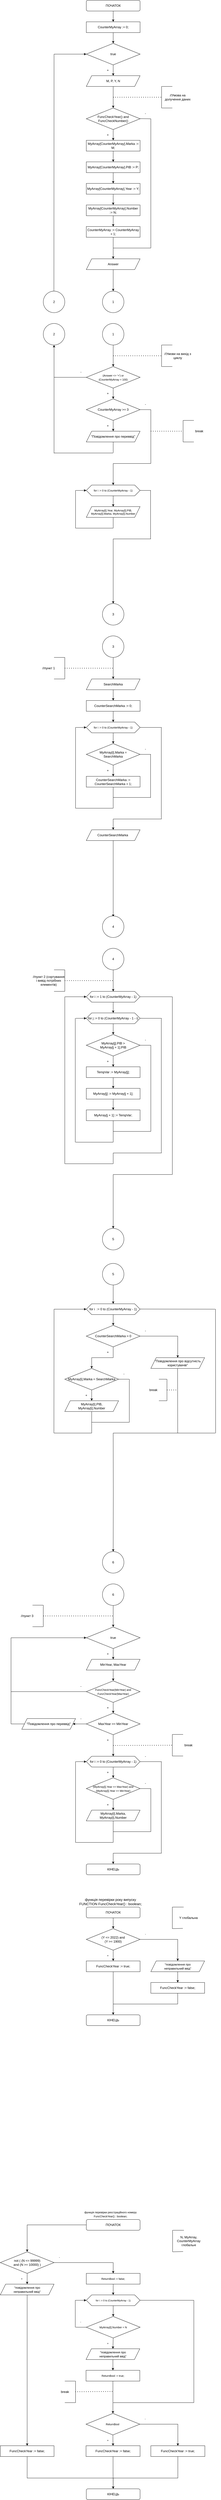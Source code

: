 <mxfile version="16.5.1" type="device"><diagram id="wjtMU99fQmnC5gO-hgIH" name="Страница 1"><mxGraphModel dx="868" dy="563" grid="1" gridSize="10" guides="1" tooltips="1" connect="1" arrows="1" fold="1" page="1" pageScale="1" pageWidth="827" pageHeight="1169" math="0" shadow="0"><root><mxCell id="0"/><mxCell id="1" parent="0"/><mxCell id="kI4xZEkKVTjMJrZmhJ6V-3" value="" style="edgeStyle=orthogonalEdgeStyle;rounded=0;orthogonalLoop=1;jettySize=auto;html=1;" parent="1" source="kI4xZEkKVTjMJrZmhJ6V-1" edge="1"><mxGeometry relative="1" as="geometry"><mxPoint x="420" y="80" as="targetPoint"/></mxGeometry></mxCell><mxCell id="kI4xZEkKVTjMJrZmhJ6V-1" value="ПОЧАТОК" style="rounded=1;whiteSpace=wrap;html=1;" parent="1" vertex="1"><mxGeometry x="320" width="200" height="40" as="geometry"/></mxCell><mxCell id="eCmz5y2ITKvxhubcYpPl-3" value="" style="edgeStyle=orthogonalEdgeStyle;rounded=0;orthogonalLoop=1;jettySize=auto;html=1;" parent="1" source="eCmz5y2ITKvxhubcYpPl-1" target="eCmz5y2ITKvxhubcYpPl-2" edge="1"><mxGeometry relative="1" as="geometry"/></mxCell><mxCell id="eCmz5y2ITKvxhubcYpPl-1" value="CounterMyArray := 0;" style="rounded=0;whiteSpace=wrap;html=1;" parent="1" vertex="1"><mxGeometry x="320" y="80" width="200" height="40" as="geometry"/></mxCell><mxCell id="eCmz5y2ITKvxhubcYpPl-5" value="" style="edgeStyle=orthogonalEdgeStyle;rounded=0;orthogonalLoop=1;jettySize=auto;html=1;" parent="1" source="eCmz5y2ITKvxhubcYpPl-2" target="eCmz5y2ITKvxhubcYpPl-4" edge="1"><mxGeometry relative="1" as="geometry"/></mxCell><mxCell id="eCmz5y2ITKvxhubcYpPl-2" value="true" style="rhombus;whiteSpace=wrap;html=1;" parent="1" vertex="1"><mxGeometry x="320" y="160" width="200" height="80" as="geometry"/></mxCell><mxCell id="eCmz5y2ITKvxhubcYpPl-7" value="" style="edgeStyle=orthogonalEdgeStyle;rounded=0;orthogonalLoop=1;jettySize=auto;html=1;" parent="1" source="eCmz5y2ITKvxhubcYpPl-4" target="eCmz5y2ITKvxhubcYpPl-6" edge="1"><mxGeometry relative="1" as="geometry"/></mxCell><mxCell id="eCmz5y2ITKvxhubcYpPl-4" value="M, P, Y, N" style="shape=parallelogram;perimeter=parallelogramPerimeter;whiteSpace=wrap;html=1;fixedSize=1;" parent="1" vertex="1"><mxGeometry x="320" y="280" width="200" height="40" as="geometry"/></mxCell><mxCell id="eCmz5y2ITKvxhubcYpPl-26" value="" style="edgeStyle=orthogonalEdgeStyle;rounded=0;orthogonalLoop=1;jettySize=auto;html=1;fontSize=9;" parent="1" source="eCmz5y2ITKvxhubcYpPl-6" target="eCmz5y2ITKvxhubcYpPl-8" edge="1"><mxGeometry relative="1" as="geometry"/></mxCell><mxCell id="eCmz5y2ITKvxhubcYpPl-6" value="FuncCheckYear() and FuncCheckNumber()" style="rhombus;whiteSpace=wrap;html=1;" parent="1" vertex="1"><mxGeometry x="320" y="400" width="200" height="80" as="geometry"/></mxCell><mxCell id="eCmz5y2ITKvxhubcYpPl-27" value="" style="edgeStyle=orthogonalEdgeStyle;rounded=0;orthogonalLoop=1;jettySize=auto;html=1;fontSize=9;" parent="1" source="eCmz5y2ITKvxhubcYpPl-8" target="eCmz5y2ITKvxhubcYpPl-9" edge="1"><mxGeometry relative="1" as="geometry"/></mxCell><mxCell id="eCmz5y2ITKvxhubcYpPl-8" value="MyArray[CounterMyArray].Marka := M;" style="rounded=0;whiteSpace=wrap;html=1;" parent="1" vertex="1"><mxGeometry x="320" y="520" width="200" height="40" as="geometry"/></mxCell><mxCell id="eCmz5y2ITKvxhubcYpPl-28" value="" style="edgeStyle=orthogonalEdgeStyle;rounded=0;orthogonalLoop=1;jettySize=auto;html=1;fontSize=9;" parent="1" source="eCmz5y2ITKvxhubcYpPl-9" target="eCmz5y2ITKvxhubcYpPl-10" edge="1"><mxGeometry relative="1" as="geometry"/></mxCell><mxCell id="eCmz5y2ITKvxhubcYpPl-9" value="MyArray[CounterMyArray].PIB := P;" style="rounded=0;whiteSpace=wrap;html=1;" parent="1" vertex="1"><mxGeometry x="320" y="600" width="200" height="40" as="geometry"/></mxCell><mxCell id="eCmz5y2ITKvxhubcYpPl-29" value="" style="edgeStyle=orthogonalEdgeStyle;rounded=0;orthogonalLoop=1;jettySize=auto;html=1;fontSize=9;" parent="1" source="eCmz5y2ITKvxhubcYpPl-10" target="eCmz5y2ITKvxhubcYpPl-11" edge="1"><mxGeometry relative="1" as="geometry"/></mxCell><mxCell id="eCmz5y2ITKvxhubcYpPl-10" value="MyArray[CounterMyArray].Year := Y;" style="rounded=0;whiteSpace=wrap;html=1;" parent="1" vertex="1"><mxGeometry x="320" y="680" width="200" height="40" as="geometry"/></mxCell><mxCell id="KwxeWdUA3Scbctg4ZLHg-2" value="" style="edgeStyle=orthogonalEdgeStyle;rounded=0;orthogonalLoop=1;jettySize=auto;html=1;" parent="1" source="eCmz5y2ITKvxhubcYpPl-11" target="KwxeWdUA3Scbctg4ZLHg-1" edge="1"><mxGeometry relative="1" as="geometry"/></mxCell><mxCell id="eCmz5y2ITKvxhubcYpPl-11" value="MyArray[CounterMyArray].Number := N;" style="rounded=0;whiteSpace=wrap;html=1;" parent="1" vertex="1"><mxGeometry x="320" y="760" width="200" height="40" as="geometry"/></mxCell><mxCell id="eCmz5y2ITKvxhubcYpPl-18" value="" style="edgeStyle=orthogonalEdgeStyle;rounded=0;orthogonalLoop=1;jettySize=auto;html=1;" parent="1" source="eCmz5y2ITKvxhubcYpPl-12" target="eCmz5y2ITKvxhubcYpPl-17" edge="1"><mxGeometry relative="1" as="geometry"/></mxCell><mxCell id="eCmz5y2ITKvxhubcYpPl-12" value="Answer" style="shape=parallelogram;perimeter=parallelogramPerimeter;whiteSpace=wrap;html=1;fixedSize=1;" parent="1" vertex="1"><mxGeometry x="320" y="960" width="200" height="40" as="geometry"/></mxCell><mxCell id="eCmz5y2ITKvxhubcYpPl-17" value="1" style="ellipse;whiteSpace=wrap;html=1;aspect=fixed;" parent="1" vertex="1"><mxGeometry x="380" y="1080" width="80" height="80" as="geometry"/></mxCell><mxCell id="eCmz5y2ITKvxhubcYpPl-21" value="" style="edgeStyle=orthogonalEdgeStyle;rounded=0;orthogonalLoop=1;jettySize=auto;html=1;" parent="1" source="eCmz5y2ITKvxhubcYpPl-19" target="eCmz5y2ITKvxhubcYpPl-20" edge="1"><mxGeometry relative="1" as="geometry"/></mxCell><mxCell id="eCmz5y2ITKvxhubcYpPl-19" value="1" style="ellipse;whiteSpace=wrap;html=1;aspect=fixed;" parent="1" vertex="1"><mxGeometry x="380" y="1200" width="80" height="80" as="geometry"/></mxCell><mxCell id="eCmz5y2ITKvxhubcYpPl-23" value="" style="edgeStyle=orthogonalEdgeStyle;rounded=0;orthogonalLoop=1;jettySize=auto;html=1;" parent="1" source="eCmz5y2ITKvxhubcYpPl-20" target="eCmz5y2ITKvxhubcYpPl-22" edge="1"><mxGeometry relative="1" as="geometry"/></mxCell><mxCell id="eCmz5y2ITKvxhubcYpPl-20" value="&lt;font size=&quot;1&quot;&gt;(Answer &amp;lt;&amp;gt; '+') or &lt;br&gt;(CounterMyArray = 100)&lt;/font&gt;" style="rhombus;whiteSpace=wrap;html=1;" parent="1" vertex="1"><mxGeometry x="320" y="1360" width="200" height="80" as="geometry"/></mxCell><mxCell id="eCmz5y2ITKvxhubcYpPl-25" value="" style="edgeStyle=orthogonalEdgeStyle;rounded=0;orthogonalLoop=1;jettySize=auto;html=1;" parent="1" source="eCmz5y2ITKvxhubcYpPl-22" target="eCmz5y2ITKvxhubcYpPl-24" edge="1"><mxGeometry relative="1" as="geometry"/></mxCell><mxCell id="eCmz5y2ITKvxhubcYpPl-22" value="CounterMyArray &amp;gt;= 3" style="rhombus;whiteSpace=wrap;html=1;" parent="1" vertex="1"><mxGeometry x="320" y="1480" width="200" height="80" as="geometry"/></mxCell><mxCell id="eCmz5y2ITKvxhubcYpPl-24" value="&quot;Повідомлення про переввід&quot;" style="shape=parallelogram;perimeter=parallelogramPerimeter;whiteSpace=wrap;html=1;fixedSize=1;" parent="1" vertex="1"><mxGeometry x="320" y="1600" width="200" height="40" as="geometry"/></mxCell><mxCell id="eCmz5y2ITKvxhubcYpPl-30" value="" style="endArrow=none;html=1;rounded=0;fontSize=9;entryX=0.5;entryY=1;entryDx=0;entryDy=0;" parent="1" target="eCmz5y2ITKvxhubcYpPl-24" edge="1"><mxGeometry width="50" height="50" relative="1" as="geometry"><mxPoint x="420" y="1680" as="sourcePoint"/><mxPoint x="460" y="1730" as="targetPoint"/></mxGeometry></mxCell><mxCell id="eCmz5y2ITKvxhubcYpPl-31" value="" style="endArrow=none;html=1;rounded=0;fontSize=9;" parent="1" edge="1"><mxGeometry width="50" height="50" relative="1" as="geometry"><mxPoint x="200" y="1681" as="sourcePoint"/><mxPoint x="420" y="1681" as="targetPoint"/></mxGeometry></mxCell><mxCell id="eCmz5y2ITKvxhubcYpPl-33" value="2" style="ellipse;whiteSpace=wrap;html=1;aspect=fixed;" parent="1" vertex="1"><mxGeometry x="160" y="1200" width="80" height="80" as="geometry"/></mxCell><mxCell id="eCmz5y2ITKvxhubcYpPl-34" value="" style="endArrow=classic;html=1;rounded=0;fontSize=9;entryX=0.5;entryY=1;entryDx=0;entryDy=0;" parent="1" target="eCmz5y2ITKvxhubcYpPl-33" edge="1"><mxGeometry width="50" height="50" relative="1" as="geometry"><mxPoint x="200" y="1682" as="sourcePoint"/><mxPoint x="250" y="1360" as="targetPoint"/></mxGeometry></mxCell><mxCell id="eCmz5y2ITKvxhubcYpPl-35" value="2" style="ellipse;whiteSpace=wrap;html=1;aspect=fixed;" parent="1" vertex="1"><mxGeometry x="160" y="1080" width="80" height="80" as="geometry"/></mxCell><mxCell id="eCmz5y2ITKvxhubcYpPl-36" value="" style="endArrow=none;html=1;rounded=0;fontSize=9;endFill=0;" parent="1" edge="1"><mxGeometry width="50" height="50" relative="1" as="geometry"><mxPoint x="199.5" y="1080" as="sourcePoint"/><mxPoint x="200" y="200" as="targetPoint"/></mxGeometry></mxCell><mxCell id="eCmz5y2ITKvxhubcYpPl-37" value="" style="endArrow=classic;html=1;rounded=0;fontSize=9;entryX=0;entryY=0.5;entryDx=0;entryDy=0;" parent="1" target="eCmz5y2ITKvxhubcYpPl-2" edge="1"><mxGeometry width="50" height="50" relative="1" as="geometry"><mxPoint x="200" y="200" as="sourcePoint"/><mxPoint x="300" y="140" as="targetPoint"/></mxGeometry></mxCell><mxCell id="eCmz5y2ITKvxhubcYpPl-38" value="" style="endArrow=none;html=1;rounded=0;fontSize=9;" parent="1" edge="1"><mxGeometry width="50" height="50" relative="1" as="geometry"><mxPoint x="560" y="920" as="sourcePoint"/><mxPoint x="560" y="440" as="targetPoint"/></mxGeometry></mxCell><mxCell id="eCmz5y2ITKvxhubcYpPl-39" value="" style="endArrow=none;html=1;rounded=0;fontSize=9;" parent="1" edge="1"><mxGeometry width="50" height="50" relative="1" as="geometry"><mxPoint x="420" y="920" as="sourcePoint"/><mxPoint x="560" y="920" as="targetPoint"/></mxGeometry></mxCell><mxCell id="eCmz5y2ITKvxhubcYpPl-40" value="" style="endArrow=none;html=1;rounded=0;fontSize=9;" parent="1" edge="1"><mxGeometry width="50" height="50" relative="1" as="geometry"><mxPoint x="520" y="439.5" as="sourcePoint"/><mxPoint x="560" y="440" as="targetPoint"/></mxGeometry></mxCell><mxCell id="eCmz5y2ITKvxhubcYpPl-41" value="&lt;font style=&quot;font-size: 12px&quot;&gt;+&lt;/font&gt;" style="text;html=1;strokeColor=none;fillColor=none;align=center;verticalAlign=middle;whiteSpace=wrap;rounded=0;fontSize=9;" parent="1" vertex="1"><mxGeometry x="380" y="480" width="40" height="40" as="geometry"/></mxCell><mxCell id="eCmz5y2ITKvxhubcYpPl-42" value="&lt;font style=&quot;font-size: 12px&quot;&gt;+&lt;/font&gt;" style="text;html=1;strokeColor=none;fillColor=none;align=center;verticalAlign=middle;whiteSpace=wrap;rounded=0;fontSize=9;" parent="1" vertex="1"><mxGeometry x="380" y="240" width="40" height="40" as="geometry"/></mxCell><mxCell id="eCmz5y2ITKvxhubcYpPl-43" value="&lt;font style=&quot;font-size: 12px&quot;&gt;-&lt;/font&gt;" style="text;html=1;strokeColor=none;fillColor=none;align=center;verticalAlign=middle;whiteSpace=wrap;rounded=0;fontSize=9;" parent="1" vertex="1"><mxGeometry x="520" y="400" width="40" height="40" as="geometry"/></mxCell><mxCell id="eCmz5y2ITKvxhubcYpPl-44" value="" style="endArrow=none;html=1;rounded=0;fontSize=12;entryX=0;entryY=0.5;entryDx=0;entryDy=0;" parent="1" target="eCmz5y2ITKvxhubcYpPl-20" edge="1"><mxGeometry width="50" height="50" relative="1" as="geometry"><mxPoint x="200" y="1400" as="sourcePoint"/><mxPoint x="270" y="1420" as="targetPoint"/></mxGeometry></mxCell><mxCell id="eCmz5y2ITKvxhubcYpPl-45" value="+" style="text;html=1;strokeColor=none;fillColor=none;align=center;verticalAlign=middle;whiteSpace=wrap;rounded=0;fontSize=12;" parent="1" vertex="1"><mxGeometry x="380" y="1560" width="40" height="40" as="geometry"/></mxCell><mxCell id="eCmz5y2ITKvxhubcYpPl-46" value="+" style="text;html=1;strokeColor=none;fillColor=none;align=center;verticalAlign=middle;whiteSpace=wrap;rounded=0;fontSize=12;" parent="1" vertex="1"><mxGeometry x="380" y="1440" width="40" height="40" as="geometry"/></mxCell><mxCell id="eCmz5y2ITKvxhubcYpPl-47" value="-" style="text;html=1;strokeColor=none;fillColor=none;align=center;verticalAlign=middle;whiteSpace=wrap;rounded=0;fontSize=12;" parent="1" vertex="1"><mxGeometry x="280" y="1360" width="40" height="40" as="geometry"/></mxCell><mxCell id="eCmz5y2ITKvxhubcYpPl-48" value="-" style="text;html=1;strokeColor=none;fillColor=none;align=center;verticalAlign=middle;whiteSpace=wrap;rounded=0;fontSize=12;" parent="1" vertex="1"><mxGeometry x="520" y="1480" width="40" height="40" as="geometry"/></mxCell><mxCell id="eCmz5y2ITKvxhubcYpPl-49" value="" style="endArrow=none;html=1;rounded=0;fontSize=12;exitX=1;exitY=0.5;exitDx=0;exitDy=0;" parent="1" source="eCmz5y2ITKvxhubcYpPl-22" edge="1"><mxGeometry width="50" height="50" relative="1" as="geometry"><mxPoint x="640" y="1610" as="sourcePoint"/><mxPoint x="560" y="1520" as="targetPoint"/></mxGeometry></mxCell><mxCell id="eCmz5y2ITKvxhubcYpPl-52" value="" style="endArrow=none;html=1;rounded=0;fontSize=12;" parent="1" edge="1"><mxGeometry width="50" height="50" relative="1" as="geometry"><mxPoint x="560" y="1720" as="sourcePoint"/><mxPoint x="560" y="1520" as="targetPoint"/></mxGeometry></mxCell><mxCell id="eCmz5y2ITKvxhubcYpPl-53" value="" style="endArrow=none;html=1;rounded=0;fontSize=9;" parent="1" edge="1"><mxGeometry width="50" height="50" relative="1" as="geometry"><mxPoint x="420" y="1720" as="sourcePoint"/><mxPoint x="560" y="1720" as="targetPoint"/></mxGeometry></mxCell><mxCell id="eCmz5y2ITKvxhubcYpPl-54" value="" style="endArrow=none;dashed=1;html=1;dashPattern=1 3;strokeWidth=2;rounded=0;fontSize=12;" parent="1" edge="1"><mxGeometry width="50" height="50" relative="1" as="geometry"><mxPoint x="420" y="360" as="sourcePoint"/><mxPoint x="600" y="360" as="targetPoint"/></mxGeometry></mxCell><mxCell id="eCmz5y2ITKvxhubcYpPl-55" value="" style="endArrow=none;html=1;rounded=0;fontSize=12;" parent="1" edge="1"><mxGeometry width="50" height="50" relative="1" as="geometry"><mxPoint x="600" y="400" as="sourcePoint"/><mxPoint x="600" y="320" as="targetPoint"/></mxGeometry></mxCell><mxCell id="eCmz5y2ITKvxhubcYpPl-56" value="" style="endArrow=none;html=1;rounded=0;fontSize=12;" parent="1" edge="1"><mxGeometry width="50" height="50" relative="1" as="geometry"><mxPoint x="600" y="320" as="sourcePoint"/><mxPoint x="640" y="320" as="targetPoint"/></mxGeometry></mxCell><mxCell id="eCmz5y2ITKvxhubcYpPl-57" value="" style="endArrow=none;html=1;rounded=0;fontSize=12;" parent="1" edge="1"><mxGeometry width="50" height="50" relative="1" as="geometry"><mxPoint x="600" y="400" as="sourcePoint"/><mxPoint x="640" y="400" as="targetPoint"/></mxGeometry></mxCell><mxCell id="eCmz5y2ITKvxhubcYpPl-58" value="//Умова на долучення даних" style="text;html=1;strokeColor=none;fillColor=none;align=center;verticalAlign=middle;whiteSpace=wrap;rounded=0;fontSize=12;" parent="1" vertex="1"><mxGeometry x="600" y="320" width="120" height="80" as="geometry"/></mxCell><mxCell id="eCmz5y2ITKvxhubcYpPl-59" value="" style="endArrow=none;dashed=1;html=1;dashPattern=1 3;strokeWidth=2;rounded=0;fontSize=12;" parent="1" edge="1"><mxGeometry width="50" height="50" relative="1" as="geometry"><mxPoint x="420" y="1320" as="sourcePoint"/><mxPoint x="600" y="1320" as="targetPoint"/></mxGeometry></mxCell><mxCell id="eCmz5y2ITKvxhubcYpPl-60" value="" style="endArrow=none;html=1;rounded=0;fontSize=12;" parent="1" edge="1"><mxGeometry width="50" height="50" relative="1" as="geometry"><mxPoint x="600" y="1360" as="sourcePoint"/><mxPoint x="600" y="1280" as="targetPoint"/></mxGeometry></mxCell><mxCell id="eCmz5y2ITKvxhubcYpPl-61" value="" style="endArrow=none;html=1;rounded=0;fontSize=12;" parent="1" edge="1"><mxGeometry width="50" height="50" relative="1" as="geometry"><mxPoint x="600" y="1280" as="sourcePoint"/><mxPoint x="640" y="1280" as="targetPoint"/></mxGeometry></mxCell><mxCell id="eCmz5y2ITKvxhubcYpPl-62" value="" style="endArrow=none;html=1;rounded=0;fontSize=12;" parent="1" edge="1"><mxGeometry width="50" height="50" relative="1" as="geometry"><mxPoint x="600" y="1360" as="sourcePoint"/><mxPoint x="640" y="1360" as="targetPoint"/></mxGeometry></mxCell><mxCell id="eCmz5y2ITKvxhubcYpPl-63" value="//Умови на вихід з циклу" style="text;html=1;strokeColor=none;fillColor=none;align=center;verticalAlign=middle;whiteSpace=wrap;rounded=0;fontSize=12;" parent="1" vertex="1"><mxGeometry x="600" y="1280" width="120" height="80" as="geometry"/></mxCell><mxCell id="eCmz5y2ITKvxhubcYpPl-64" value="" style="endArrow=classic;html=1;rounded=0;fontSize=12;" parent="1" edge="1"><mxGeometry width="50" height="50" relative="1" as="geometry"><mxPoint x="420" y="1720" as="sourcePoint"/><mxPoint x="420" y="1800" as="targetPoint"/></mxGeometry></mxCell><mxCell id="eCmz5y2ITKvxhubcYpPl-68" value="" style="edgeStyle=orthogonalEdgeStyle;rounded=0;orthogonalLoop=1;jettySize=auto;html=1;fontSize=8;endArrow=classic;endFill=1;" parent="1" source="eCmz5y2ITKvxhubcYpPl-65" target="eCmz5y2ITKvxhubcYpPl-66" edge="1"><mxGeometry relative="1" as="geometry"/></mxCell><mxCell id="eCmz5y2ITKvxhubcYpPl-65" value="&lt;font style=&quot;font-size: 10px&quot;&gt;for i := 0 to (CounterMyArray - 1)&lt;/font&gt;" style="shape=hexagon;perimeter=hexagonPerimeter2;whiteSpace=wrap;html=1;fixedSize=1;fontSize=12;" parent="1" vertex="1"><mxGeometry x="320" y="1800" width="200" height="40" as="geometry"/></mxCell><mxCell id="eCmz5y2ITKvxhubcYpPl-66" value="&lt;font style=&quot;font-size: 10px&quot;&gt;&lt;span&gt;MyArray[i].Year,&amp;nbsp;MyArray[i].PIB,&lt;br&gt;&lt;/span&gt;MyArray[i].Marka,&amp;nbsp;MyArray[i].Number&lt;br&gt;&lt;/font&gt;" style="shape=parallelogram;perimeter=parallelogramPerimeter;whiteSpace=wrap;html=1;fixedSize=1;fontSize=10;" parent="1" vertex="1"><mxGeometry x="320" y="1880" width="200" height="40" as="geometry"/></mxCell><mxCell id="eCmz5y2ITKvxhubcYpPl-69" value="" style="endArrow=none;html=1;rounded=0;fontSize=8;entryX=0.5;entryY=1;entryDx=0;entryDy=0;" parent="1" target="eCmz5y2ITKvxhubcYpPl-66" edge="1"><mxGeometry width="50" height="50" relative="1" as="geometry"><mxPoint x="420" y="1960" as="sourcePoint"/><mxPoint x="460" y="1930" as="targetPoint"/></mxGeometry></mxCell><mxCell id="eCmz5y2ITKvxhubcYpPl-70" value="" style="endArrow=none;html=1;rounded=0;fontSize=8;" parent="1" edge="1"><mxGeometry width="50" height="50" relative="1" as="geometry"><mxPoint x="280" y="1960" as="sourcePoint"/><mxPoint x="420" y="1960" as="targetPoint"/></mxGeometry></mxCell><mxCell id="eCmz5y2ITKvxhubcYpPl-71" value="" style="endArrow=none;html=1;rounded=0;fontSize=8;" parent="1" edge="1"><mxGeometry width="50" height="50" relative="1" as="geometry"><mxPoint x="559" y="2000" as="sourcePoint"/><mxPoint x="559" y="1820" as="targetPoint"/></mxGeometry></mxCell><mxCell id="eCmz5y2ITKvxhubcYpPl-72" value="" style="endArrow=classic;html=1;rounded=0;fontSize=8;" parent="1" target="eCmz5y2ITKvxhubcYpPl-65" edge="1"><mxGeometry width="50" height="50" relative="1" as="geometry"><mxPoint x="280" y="1820" as="sourcePoint"/><mxPoint x="320" y="1760" as="targetPoint"/></mxGeometry></mxCell><mxCell id="eCmz5y2ITKvxhubcYpPl-73" value="" style="endArrow=none;html=1;rounded=0;fontSize=8;exitX=1;exitY=0.5;exitDx=0;exitDy=0;" parent="1" source="eCmz5y2ITKvxhubcYpPl-65" edge="1"><mxGeometry width="50" height="50" relative="1" as="geometry"><mxPoint x="530" y="1830" as="sourcePoint"/><mxPoint x="560" y="1820" as="targetPoint"/></mxGeometry></mxCell><mxCell id="eCmz5y2ITKvxhubcYpPl-74" value="" style="endArrow=none;html=1;rounded=0;fontSize=8;" parent="1" edge="1"><mxGeometry width="50" height="50" relative="1" as="geometry"><mxPoint x="420" y="2000" as="sourcePoint"/><mxPoint x="560" y="2000" as="targetPoint"/></mxGeometry></mxCell><mxCell id="eCmz5y2ITKvxhubcYpPl-75" value="" style="endArrow=none;html=1;rounded=0;fontSize=8;" parent="1" edge="1"><mxGeometry width="50" height="50" relative="1" as="geometry"><mxPoint x="280" y="1960" as="sourcePoint"/><mxPoint x="280" y="1820" as="targetPoint"/></mxGeometry></mxCell><mxCell id="eCmz5y2ITKvxhubcYpPl-76" value="" style="endArrow=classic;html=1;rounded=0;fontSize=8;" parent="1" edge="1"><mxGeometry width="50" height="50" relative="1" as="geometry"><mxPoint x="420" y="2000" as="sourcePoint"/><mxPoint x="420" y="2240" as="targetPoint"/></mxGeometry></mxCell><mxCell id="eCmz5y2ITKvxhubcYpPl-79" value="&lt;font style=&quot;font-size: 12px&quot;&gt;3&lt;/font&gt;" style="ellipse;whiteSpace=wrap;html=1;aspect=fixed;fontSize=8;" parent="1" vertex="1"><mxGeometry x="380" y="2240" width="80" height="80" as="geometry"/></mxCell><mxCell id="eCmz5y2ITKvxhubcYpPl-80" value="&lt;font style=&quot;font-size: 12px&quot;&gt;3&lt;/font&gt;" style="ellipse;whiteSpace=wrap;html=1;aspect=fixed;fontSize=8;" parent="1" vertex="1"><mxGeometry x="380" y="2360" width="80" height="80" as="geometry"/></mxCell><mxCell id="eCmz5y2ITKvxhubcYpPl-81" value="" style="endArrow=classic;html=1;rounded=0;fontSize=12;exitX=0.5;exitY=1;exitDx=0;exitDy=0;" parent="1" source="eCmz5y2ITKvxhubcYpPl-80" edge="1"><mxGeometry width="50" height="50" relative="1" as="geometry"><mxPoint x="570" y="2580" as="sourcePoint"/><mxPoint x="420" y="2520" as="targetPoint"/></mxGeometry></mxCell><mxCell id="eCmz5y2ITKvxhubcYpPl-86" value="" style="edgeStyle=orthogonalEdgeStyle;rounded=0;orthogonalLoop=1;jettySize=auto;html=1;fontSize=12;endArrow=classic;endFill=1;" parent="1" source="eCmz5y2ITKvxhubcYpPl-82" target="eCmz5y2ITKvxhubcYpPl-85" edge="1"><mxGeometry relative="1" as="geometry"/></mxCell><mxCell id="eCmz5y2ITKvxhubcYpPl-82" value="SearchMarka" style="shape=parallelogram;perimeter=parallelogramPerimeter;whiteSpace=wrap;html=1;fixedSize=1;fontSize=12;" parent="1" vertex="1"><mxGeometry x="320" y="2520" width="200" height="40" as="geometry"/></mxCell><mxCell id="eCmz5y2ITKvxhubcYpPl-89" value="" style="edgeStyle=orthogonalEdgeStyle;rounded=0;orthogonalLoop=1;jettySize=auto;html=1;fontSize=12;endArrow=classic;endFill=1;" parent="1" source="eCmz5y2ITKvxhubcYpPl-83" target="eCmz5y2ITKvxhubcYpPl-88" edge="1"><mxGeometry relative="1" as="geometry"/></mxCell><mxCell id="eCmz5y2ITKvxhubcYpPl-83" value="&lt;font style=&quot;font-size: 10px&quot;&gt;for i := 0 to (CounterMyArray - 1)&lt;/font&gt;" style="shape=hexagon;perimeter=hexagonPerimeter2;whiteSpace=wrap;html=1;fixedSize=1;fontSize=12;" parent="1" vertex="1"><mxGeometry x="320" y="2680" width="200" height="40" as="geometry"/></mxCell><mxCell id="eCmz5y2ITKvxhubcYpPl-87" value="" style="edgeStyle=orthogonalEdgeStyle;rounded=0;orthogonalLoop=1;jettySize=auto;html=1;fontSize=12;endArrow=classic;endFill=1;" parent="1" source="eCmz5y2ITKvxhubcYpPl-85" target="eCmz5y2ITKvxhubcYpPl-83" edge="1"><mxGeometry relative="1" as="geometry"/></mxCell><mxCell id="eCmz5y2ITKvxhubcYpPl-85" value="CounterSearchMarka := 0;" style="rounded=0;whiteSpace=wrap;html=1;fontSize=12;" parent="1" vertex="1"><mxGeometry x="320" y="2600" width="200" height="40" as="geometry"/></mxCell><mxCell id="eCmz5y2ITKvxhubcYpPl-91" value="" style="edgeStyle=orthogonalEdgeStyle;rounded=0;orthogonalLoop=1;jettySize=auto;html=1;fontSize=12;endArrow=classic;endFill=1;" parent="1" source="eCmz5y2ITKvxhubcYpPl-88" target="eCmz5y2ITKvxhubcYpPl-90" edge="1"><mxGeometry relative="1" as="geometry"/></mxCell><mxCell id="eCmz5y2ITKvxhubcYpPl-88" value="MyArray[i].Marka = &lt;br&gt;SearchMarka" style="rhombus;whiteSpace=wrap;html=1;fontSize=12;" parent="1" vertex="1"><mxGeometry x="320" y="2760" width="200" height="80" as="geometry"/></mxCell><mxCell id="eCmz5y2ITKvxhubcYpPl-90" value="&lt;font style=&quot;font-size: 12px&quot;&gt;CounterSearchMarka := CounterSearchMarka + 1;&lt;/font&gt;" style="rounded=0;whiteSpace=wrap;html=1;fontSize=12;" parent="1" vertex="1"><mxGeometry x="320" y="2881.5" width="200" height="40" as="geometry"/></mxCell><mxCell id="eCmz5y2ITKvxhubcYpPl-92" value="" style="endArrow=none;html=1;rounded=0;fontSize=12;exitX=1;exitY=0.5;exitDx=0;exitDy=0;" parent="1" source="eCmz5y2ITKvxhubcYpPl-88" edge="1"><mxGeometry width="50" height="50" relative="1" as="geometry"><mxPoint x="560" y="2820" as="sourcePoint"/><mxPoint x="560" y="2800" as="targetPoint"/></mxGeometry></mxCell><mxCell id="eCmz5y2ITKvxhubcYpPl-94" value="" style="endArrow=none;html=1;rounded=0;fontSize=12;entryX=0.5;entryY=1;entryDx=0;entryDy=0;" parent="1" target="eCmz5y2ITKvxhubcYpPl-90" edge="1"><mxGeometry width="50" height="50" relative="1" as="geometry"><mxPoint x="420" y="3000" as="sourcePoint"/><mxPoint x="450" y="2980" as="targetPoint"/></mxGeometry></mxCell><mxCell id="eCmz5y2ITKvxhubcYpPl-95" value="" style="endArrow=none;html=1;rounded=0;fontSize=12;entryX=0.5;entryY=1;entryDx=0;entryDy=0;" parent="1" edge="1"><mxGeometry width="50" height="50" relative="1" as="geometry"><mxPoint x="280" y="3000" as="sourcePoint"/><mxPoint x="280" y="2700" as="targetPoint"/></mxGeometry></mxCell><mxCell id="eCmz5y2ITKvxhubcYpPl-96" value="" style="endArrow=none;html=1;rounded=0;fontSize=12;" parent="1" edge="1"><mxGeometry width="50" height="50" relative="1" as="geometry"><mxPoint x="280" y="3000" as="sourcePoint"/><mxPoint x="420" y="3000" as="targetPoint"/></mxGeometry></mxCell><mxCell id="eCmz5y2ITKvxhubcYpPl-97" value="" style="endArrow=classic;html=1;rounded=0;fontSize=12;entryX=0;entryY=0.5;entryDx=0;entryDy=0;" parent="1" target="eCmz5y2ITKvxhubcYpPl-83" edge="1"><mxGeometry width="50" height="50" relative="1" as="geometry"><mxPoint x="280" y="2700" as="sourcePoint"/><mxPoint x="350" y="2660" as="targetPoint"/></mxGeometry></mxCell><mxCell id="eCmz5y2ITKvxhubcYpPl-98" value="" style="endArrow=none;html=1;rounded=0;fontSize=12;" parent="1" edge="1"><mxGeometry width="50" height="50" relative="1" as="geometry"><mxPoint x="420" y="2960" as="sourcePoint"/><mxPoint x="560" y="2960" as="targetPoint"/></mxGeometry></mxCell><mxCell id="eCmz5y2ITKvxhubcYpPl-99" value="" style="endArrow=none;html=1;rounded=0;fontSize=12;" parent="1" edge="1"><mxGeometry width="50" height="50" relative="1" as="geometry"><mxPoint x="559" y="2960" as="sourcePoint"/><mxPoint x="559" y="2800" as="targetPoint"/></mxGeometry></mxCell><mxCell id="eCmz5y2ITKvxhubcYpPl-100" value="" style="endArrow=none;html=1;rounded=0;fontSize=12;entryX=0.5;entryY=1;entryDx=0;entryDy=0;" parent="1" edge="1"><mxGeometry width="50" height="50" relative="1" as="geometry"><mxPoint x="599" y="3040" as="sourcePoint"/><mxPoint x="599" y="2700" as="targetPoint"/></mxGeometry></mxCell><mxCell id="eCmz5y2ITKvxhubcYpPl-101" value="" style="endArrow=none;html=1;rounded=0;fontSize=12;" parent="1" edge="1"><mxGeometry width="50" height="50" relative="1" as="geometry"><mxPoint x="420" y="3040" as="sourcePoint"/><mxPoint x="600" y="3040" as="targetPoint"/></mxGeometry></mxCell><mxCell id="eCmz5y2ITKvxhubcYpPl-102" value="" style="endArrow=none;html=1;rounded=0;fontSize=12;exitX=1;exitY=0.5;exitDx=0;exitDy=0;" parent="1" source="eCmz5y2ITKvxhubcYpPl-83" edge="1"><mxGeometry width="50" height="50" relative="1" as="geometry"><mxPoint x="550" y="2690" as="sourcePoint"/><mxPoint x="600" y="2700" as="targetPoint"/></mxGeometry></mxCell><mxCell id="eCmz5y2ITKvxhubcYpPl-103" value="" style="endArrow=classic;html=1;rounded=0;fontSize=12;" parent="1" edge="1"><mxGeometry width="50" height="50" relative="1" as="geometry"><mxPoint x="420" y="3040" as="sourcePoint"/><mxPoint x="420" y="3080" as="targetPoint"/></mxGeometry></mxCell><mxCell id="eCmz5y2ITKvxhubcYpPl-104" value="&lt;span&gt;CounterSearchMarka&amp;nbsp;&lt;/span&gt;" style="shape=parallelogram;perimeter=parallelogramPerimeter;whiteSpace=wrap;html=1;fixedSize=1;fontSize=12;" parent="1" vertex="1"><mxGeometry x="320" y="3080" width="200" height="40" as="geometry"/></mxCell><mxCell id="eCmz5y2ITKvxhubcYpPl-105" value="" style="endArrow=classic;html=1;rounded=0;fontSize=12;exitX=0.5;exitY=1;exitDx=0;exitDy=0;" parent="1" source="eCmz5y2ITKvxhubcYpPl-104" edge="1"><mxGeometry width="50" height="50" relative="1" as="geometry"><mxPoint x="420" y="3230" as="sourcePoint"/><mxPoint x="420" y="3403" as="targetPoint"/></mxGeometry></mxCell><mxCell id="eCmz5y2ITKvxhubcYpPl-106" value="4" style="ellipse;whiteSpace=wrap;html=1;aspect=fixed;fontSize=12;" parent="1" vertex="1"><mxGeometry x="380" y="3400" width="80" height="80" as="geometry"/></mxCell><mxCell id="eCmz5y2ITKvxhubcYpPl-107" value="4" style="ellipse;whiteSpace=wrap;html=1;aspect=fixed;fontSize=12;" parent="1" vertex="1"><mxGeometry x="380" y="3520" width="80" height="80" as="geometry"/></mxCell><mxCell id="eCmz5y2ITKvxhubcYpPl-108" value="" style="endArrow=none;dashed=1;html=1;dashPattern=1 3;strokeWidth=2;rounded=0;fontSize=12;" parent="1" edge="1"><mxGeometry width="50" height="50" relative="1" as="geometry"><mxPoint x="240" y="2480" as="sourcePoint"/><mxPoint x="420" y="2480" as="targetPoint"/></mxGeometry></mxCell><mxCell id="eCmz5y2ITKvxhubcYpPl-109" value="" style="endArrow=none;html=1;rounded=0;fontSize=12;" parent="1" edge="1"><mxGeometry width="50" height="50" relative="1" as="geometry"><mxPoint x="240" y="2520" as="sourcePoint"/><mxPoint x="240" y="2440" as="targetPoint"/></mxGeometry></mxCell><mxCell id="eCmz5y2ITKvxhubcYpPl-110" value="" style="endArrow=none;html=1;rounded=0;fontSize=12;" parent="1" edge="1"><mxGeometry width="50" height="50" relative="1" as="geometry"><mxPoint x="200" y="2440" as="sourcePoint"/><mxPoint x="240" y="2440" as="targetPoint"/></mxGeometry></mxCell><mxCell id="eCmz5y2ITKvxhubcYpPl-111" value="" style="endArrow=none;html=1;rounded=0;fontSize=12;" parent="1" edge="1"><mxGeometry width="50" height="50" relative="1" as="geometry"><mxPoint x="200" y="2520" as="sourcePoint"/><mxPoint x="240" y="2520" as="targetPoint"/></mxGeometry></mxCell><mxCell id="eCmz5y2ITKvxhubcYpPl-112" value="//пункт 1" style="text;html=1;strokeColor=none;fillColor=none;align=center;verticalAlign=middle;whiteSpace=wrap;rounded=0;fontSize=12;" parent="1" vertex="1"><mxGeometry x="120" y="2440" width="120" height="80" as="geometry"/></mxCell><mxCell id="eCmz5y2ITKvxhubcYpPl-113" value="" style="endArrow=none;dashed=1;html=1;dashPattern=1 3;strokeWidth=2;rounded=0;fontSize=12;" parent="1" edge="1"><mxGeometry width="50" height="50" relative="1" as="geometry"><mxPoint x="240" y="3640" as="sourcePoint"/><mxPoint x="420" y="3640" as="targetPoint"/></mxGeometry></mxCell><mxCell id="eCmz5y2ITKvxhubcYpPl-114" value="" style="endArrow=none;html=1;rounded=0;fontSize=12;" parent="1" edge="1"><mxGeometry width="50" height="50" relative="1" as="geometry"><mxPoint x="240" y="3680" as="sourcePoint"/><mxPoint x="240" y="3600" as="targetPoint"/></mxGeometry></mxCell><mxCell id="eCmz5y2ITKvxhubcYpPl-115" value="" style="endArrow=none;html=1;rounded=0;fontSize=12;" parent="1" edge="1"><mxGeometry width="50" height="50" relative="1" as="geometry"><mxPoint x="200" y="3600" as="sourcePoint"/><mxPoint x="240" y="3600" as="targetPoint"/></mxGeometry></mxCell><mxCell id="eCmz5y2ITKvxhubcYpPl-116" value="" style="endArrow=none;html=1;rounded=0;fontSize=12;" parent="1" edge="1"><mxGeometry width="50" height="50" relative="1" as="geometry"><mxPoint x="200" y="3680" as="sourcePoint"/><mxPoint x="240" y="3680" as="targetPoint"/></mxGeometry></mxCell><mxCell id="eCmz5y2ITKvxhubcYpPl-117" value="//пункт 2 (сортування і вивід потрібних елементів)" style="text;html=1;strokeColor=none;fillColor=none;align=center;verticalAlign=middle;whiteSpace=wrap;rounded=0;fontSize=12;" parent="1" vertex="1"><mxGeometry x="120" y="3600" width="120" height="80" as="geometry"/></mxCell><mxCell id="eCmz5y2ITKvxhubcYpPl-118" value="" style="endArrow=classic;html=1;rounded=0;fontSize=12;exitX=0.5;exitY=1;exitDx=0;exitDy=0;" parent="1" source="eCmz5y2ITKvxhubcYpPl-107" edge="1"><mxGeometry width="50" height="50" relative="1" as="geometry"><mxPoint x="490" y="3650" as="sourcePoint"/><mxPoint x="420" y="3680" as="targetPoint"/></mxGeometry></mxCell><mxCell id="eCmz5y2ITKvxhubcYpPl-121" value="" style="edgeStyle=orthogonalEdgeStyle;rounded=0;orthogonalLoop=1;jettySize=auto;html=1;fontSize=12;endArrow=classic;endFill=1;" parent="1" source="eCmz5y2ITKvxhubcYpPl-119" target="eCmz5y2ITKvxhubcYpPl-120" edge="1"><mxGeometry relative="1" as="geometry"/></mxCell><mxCell id="eCmz5y2ITKvxhubcYpPl-119" value="for i := 1 to (CounterMyArray - 1)" style="shape=hexagon;perimeter=hexagonPerimeter2;whiteSpace=wrap;html=1;fixedSize=1;fontSize=12;" parent="1" vertex="1"><mxGeometry x="320" y="3680" width="200" height="40" as="geometry"/></mxCell><mxCell id="eCmz5y2ITKvxhubcYpPl-128" value="" style="edgeStyle=orthogonalEdgeStyle;rounded=0;orthogonalLoop=1;jettySize=auto;html=1;fontSize=12;endArrow=classic;endFill=1;" parent="1" source="eCmz5y2ITKvxhubcYpPl-120" target="eCmz5y2ITKvxhubcYpPl-127" edge="1"><mxGeometry relative="1" as="geometry"/></mxCell><mxCell id="eCmz5y2ITKvxhubcYpPl-120" value="for j := 0 to (CounterMyArray - 1 - i)" style="shape=hexagon;perimeter=hexagonPerimeter2;whiteSpace=wrap;html=1;fixedSize=1;fontSize=12;" parent="1" vertex="1"><mxGeometry x="320" y="3760" width="200" height="40" as="geometry"/></mxCell><mxCell id="eCmz5y2ITKvxhubcYpPl-123" value="+" style="text;html=1;strokeColor=none;fillColor=none;align=center;verticalAlign=middle;whiteSpace=wrap;rounded=0;fontSize=12;" parent="1" vertex="1"><mxGeometry x="380" y="2840" width="40" height="40" as="geometry"/></mxCell><mxCell id="eCmz5y2ITKvxhubcYpPl-124" value="-" style="text;html=1;strokeColor=none;fillColor=none;align=center;verticalAlign=middle;whiteSpace=wrap;rounded=0;fontSize=12;" parent="1" vertex="1"><mxGeometry x="520" y="2760" width="40" height="40" as="geometry"/></mxCell><mxCell id="eCmz5y2ITKvxhubcYpPl-130" value="" style="edgeStyle=orthogonalEdgeStyle;rounded=0;orthogonalLoop=1;jettySize=auto;html=1;fontSize=12;endArrow=classic;endFill=1;" parent="1" source="eCmz5y2ITKvxhubcYpPl-127" target="eCmz5y2ITKvxhubcYpPl-129" edge="1"><mxGeometry relative="1" as="geometry"/></mxCell><mxCell id="eCmz5y2ITKvxhubcYpPl-127" value="MyArray[j].PIB &amp;gt; &lt;br&gt;MyArray[j + 1].PIB" style="rhombus;whiteSpace=wrap;html=1;fontSize=12;" parent="1" vertex="1"><mxGeometry x="320" y="3840" width="200" height="80" as="geometry"/></mxCell><mxCell id="KwxeWdUA3Scbctg4ZLHg-10" value="" style="edgeStyle=orthogonalEdgeStyle;rounded=0;orthogonalLoop=1;jettySize=auto;html=1;fontSize=10;" parent="1" source="eCmz5y2ITKvxhubcYpPl-129" target="KwxeWdUA3Scbctg4ZLHg-9" edge="1"><mxGeometry relative="1" as="geometry"/></mxCell><mxCell id="eCmz5y2ITKvxhubcYpPl-129" value="TempVar := MyArray[j];" style="rounded=0;whiteSpace=wrap;html=1;fontSize=12;" parent="1" vertex="1"><mxGeometry x="320" y="3960" width="200" height="40" as="geometry"/></mxCell><mxCell id="eCmz5y2ITKvxhubcYpPl-131" value="+" style="text;html=1;strokeColor=none;fillColor=none;align=center;verticalAlign=middle;whiteSpace=wrap;rounded=0;fontSize=12;" parent="1" vertex="1"><mxGeometry x="380" y="3920" width="40" height="40" as="geometry"/></mxCell><mxCell id="eCmz5y2ITKvxhubcYpPl-135" value="" style="endArrow=none;html=1;rounded=0;fontSize=12;exitX=1;exitY=0.5;exitDx=0;exitDy=0;" parent="1" source="eCmz5y2ITKvxhubcYpPl-127" edge="1"><mxGeometry width="50" height="50" relative="1" as="geometry"><mxPoint x="550" y="3880" as="sourcePoint"/><mxPoint x="560" y="3880" as="targetPoint"/></mxGeometry></mxCell><mxCell id="eCmz5y2ITKvxhubcYpPl-137" value="" style="endArrow=none;html=1;rounded=0;fontSize=12;" parent="1" edge="1"><mxGeometry width="50" height="50" relative="1" as="geometry"><mxPoint x="420" y="4200" as="sourcePoint"/><mxPoint x="560" y="4200" as="targetPoint"/></mxGeometry></mxCell><mxCell id="eCmz5y2ITKvxhubcYpPl-138" value="" style="endArrow=none;html=1;rounded=0;fontSize=12;" parent="1" edge="1"><mxGeometry width="50" height="50" relative="1" as="geometry"><mxPoint x="560" y="4200" as="sourcePoint"/><mxPoint x="560" y="3880" as="targetPoint"/></mxGeometry></mxCell><mxCell id="eCmz5y2ITKvxhubcYpPl-139" value="" style="endArrow=none;html=1;rounded=0;fontSize=12;exitX=1;exitY=0.5;exitDx=0;exitDy=0;" parent="1" source="eCmz5y2ITKvxhubcYpPl-120" edge="1"><mxGeometry width="50" height="50" relative="1" as="geometry"><mxPoint x="570" y="3810" as="sourcePoint"/><mxPoint x="600" y="3780" as="targetPoint"/></mxGeometry></mxCell><mxCell id="eCmz5y2ITKvxhubcYpPl-140" value="" style="endArrow=none;html=1;rounded=0;fontSize=12;exitX=1;exitY=0.5;exitDx=0;exitDy=0;" parent="1" source="eCmz5y2ITKvxhubcYpPl-119" edge="1"><mxGeometry width="50" height="50" relative="1" as="geometry"><mxPoint x="550" y="3760" as="sourcePoint"/><mxPoint x="640" y="3700" as="targetPoint"/></mxGeometry></mxCell><mxCell id="eCmz5y2ITKvxhubcYpPl-141" value="" style="endArrow=none;html=1;rounded=0;fontSize=12;" parent="1" edge="1"><mxGeometry width="50" height="50" relative="1" as="geometry"><mxPoint x="599" y="4280" as="sourcePoint"/><mxPoint x="599" y="3780" as="targetPoint"/></mxGeometry></mxCell><mxCell id="eCmz5y2ITKvxhubcYpPl-142" value="" style="endArrow=none;html=1;rounded=0;fontSize=12;" parent="1" edge="1"><mxGeometry width="50" height="50" relative="1" as="geometry"><mxPoint x="640" y="4360" as="sourcePoint"/><mxPoint x="640" y="3700" as="targetPoint"/></mxGeometry></mxCell><mxCell id="eCmz5y2ITKvxhubcYpPl-143" value="" style="endArrow=none;html=1;rounded=0;fontSize=12;" parent="1" edge="1"><mxGeometry width="50" height="50" relative="1" as="geometry"><mxPoint x="280" y="4240" as="sourcePoint"/><mxPoint x="420" y="4240" as="targetPoint"/></mxGeometry></mxCell><mxCell id="eCmz5y2ITKvxhubcYpPl-144" value="" style="endArrow=none;html=1;rounded=0;fontSize=12;" parent="1" edge="1"><mxGeometry width="50" height="50" relative="1" as="geometry"><mxPoint x="279" y="4240" as="sourcePoint"/><mxPoint x="279" y="3780" as="targetPoint"/></mxGeometry></mxCell><mxCell id="eCmz5y2ITKvxhubcYpPl-145" value="" style="endArrow=classic;html=1;rounded=0;fontSize=12;entryX=0;entryY=0.5;entryDx=0;entryDy=0;" parent="1" target="eCmz5y2ITKvxhubcYpPl-120" edge="1"><mxGeometry width="50" height="50" relative="1" as="geometry"><mxPoint x="280" y="3780" as="sourcePoint"/><mxPoint x="310" y="3730" as="targetPoint"/></mxGeometry></mxCell><mxCell id="eCmz5y2ITKvxhubcYpPl-146" value="" style="endArrow=none;html=1;rounded=0;fontSize=12;" parent="1" edge="1"><mxGeometry width="50" height="50" relative="1" as="geometry"><mxPoint x="420" y="4280" as="sourcePoint"/><mxPoint x="600" y="4280" as="targetPoint"/></mxGeometry></mxCell><mxCell id="eCmz5y2ITKvxhubcYpPl-147" value="" style="endArrow=none;html=1;rounded=0;fontSize=12;" parent="1" edge="1"><mxGeometry width="50" height="50" relative="1" as="geometry"><mxPoint x="420" y="4320" as="sourcePoint"/><mxPoint x="420" y="4280" as="targetPoint"/></mxGeometry></mxCell><mxCell id="eCmz5y2ITKvxhubcYpPl-148" value="" style="endArrow=none;html=1;rounded=0;fontSize=12;" parent="1" edge="1"><mxGeometry width="50" height="50" relative="1" as="geometry"><mxPoint x="240" y="4320" as="sourcePoint"/><mxPoint x="420" y="4320" as="targetPoint"/></mxGeometry></mxCell><mxCell id="eCmz5y2ITKvxhubcYpPl-149" value="" style="endArrow=none;html=1;rounded=0;fontSize=12;" parent="1" edge="1"><mxGeometry width="50" height="50" relative="1" as="geometry"><mxPoint x="420" y="4360" as="sourcePoint"/><mxPoint x="640" y="4360" as="targetPoint"/></mxGeometry></mxCell><mxCell id="eCmz5y2ITKvxhubcYpPl-150" value="" style="endArrow=none;html=1;rounded=0;fontSize=12;" parent="1" edge="1"><mxGeometry width="50" height="50" relative="1" as="geometry"><mxPoint x="240" y="4320" as="sourcePoint"/><mxPoint x="240" y="3700" as="targetPoint"/></mxGeometry></mxCell><mxCell id="eCmz5y2ITKvxhubcYpPl-151" value="" style="endArrow=classic;html=1;rounded=0;fontSize=12;entryX=0;entryY=0.5;entryDx=0;entryDy=0;" parent="1" target="eCmz5y2ITKvxhubcYpPl-119" edge="1"><mxGeometry width="50" height="50" relative="1" as="geometry"><mxPoint x="240" y="3700" as="sourcePoint"/><mxPoint x="320" y="3720" as="targetPoint"/></mxGeometry></mxCell><mxCell id="eCmz5y2ITKvxhubcYpPl-158" value="" style="edgeStyle=orthogonalEdgeStyle;rounded=0;orthogonalLoop=1;jettySize=auto;html=1;fontSize=12;endArrow=classic;endFill=1;" parent="1" source="eCmz5y2ITKvxhubcYpPl-155" target="eCmz5y2ITKvxhubcYpPl-157" edge="1"><mxGeometry relative="1" as="geometry"/></mxCell><mxCell id="eCmz5y2ITKvxhubcYpPl-155" value="for i&amp;nbsp; := 0 to (CounterMyArray - 1)" style="shape=hexagon;perimeter=hexagonPerimeter2;whiteSpace=wrap;html=1;fixedSize=1;fontSize=12;" parent="1" vertex="1"><mxGeometry x="320" y="4840" width="200" height="40" as="geometry"/></mxCell><mxCell id="eCmz5y2ITKvxhubcYpPl-156" value="-" style="text;html=1;strokeColor=none;fillColor=none;align=center;verticalAlign=middle;whiteSpace=wrap;rounded=0;fontSize=12;" parent="1" vertex="1"><mxGeometry x="520" y="3840" width="40" height="40" as="geometry"/></mxCell><mxCell id="eCmz5y2ITKvxhubcYpPl-165" value="" style="edgeStyle=orthogonalEdgeStyle;rounded=0;orthogonalLoop=1;jettySize=auto;html=1;fontSize=12;endArrow=classic;endFill=1;" parent="1" source="eCmz5y2ITKvxhubcYpPl-157" target="eCmz5y2ITKvxhubcYpPl-162" edge="1"><mxGeometry relative="1" as="geometry"/></mxCell><mxCell id="eCmz5y2ITKvxhubcYpPl-167" value="" style="edgeStyle=orthogonalEdgeStyle;rounded=0;orthogonalLoop=1;jettySize=auto;html=1;fontSize=12;endArrow=classic;endFill=1;" parent="1" source="eCmz5y2ITKvxhubcYpPl-157" target="eCmz5y2ITKvxhubcYpPl-166" edge="1"><mxGeometry relative="1" as="geometry"/></mxCell><mxCell id="eCmz5y2ITKvxhubcYpPl-157" value="CounterSearchMarka &amp;gt; 0" style="rhombus;whiteSpace=wrap;html=1;fontSize=12;" parent="1" vertex="1"><mxGeometry x="320" y="4920" width="200" height="80" as="geometry"/></mxCell><mxCell id="eCmz5y2ITKvxhubcYpPl-159" value="5" style="ellipse;whiteSpace=wrap;html=1;aspect=fixed;fontSize=12;" parent="1" vertex="1"><mxGeometry x="380" y="4560" width="80" height="80" as="geometry"/></mxCell><mxCell id="eCmz5y2ITKvxhubcYpPl-161" value="" style="edgeStyle=orthogonalEdgeStyle;rounded=0;orthogonalLoop=1;jettySize=auto;html=1;fontSize=12;endArrow=classic;endFill=1;" parent="1" source="eCmz5y2ITKvxhubcYpPl-160" target="eCmz5y2ITKvxhubcYpPl-155" edge="1"><mxGeometry relative="1" as="geometry"/></mxCell><mxCell id="eCmz5y2ITKvxhubcYpPl-160" value="5" style="ellipse;whiteSpace=wrap;html=1;aspect=fixed;fontSize=12;" parent="1" vertex="1"><mxGeometry x="380" y="4690" width="80" height="80" as="geometry"/></mxCell><mxCell id="eCmz5y2ITKvxhubcYpPl-164" value="" style="edgeStyle=orthogonalEdgeStyle;rounded=0;orthogonalLoop=1;jettySize=auto;html=1;fontSize=12;endArrow=classic;endFill=1;" parent="1" source="eCmz5y2ITKvxhubcYpPl-162" target="eCmz5y2ITKvxhubcYpPl-163" edge="1"><mxGeometry relative="1" as="geometry"/></mxCell><mxCell id="eCmz5y2ITKvxhubcYpPl-162" value="&lt;span&gt;MyArray[i].Marka = SearchMarka&lt;br&gt;&lt;/span&gt;" style="rhombus;whiteSpace=wrap;html=1;fontSize=12;" parent="1" vertex="1"><mxGeometry x="240" y="5080" width="200" height="80" as="geometry"/></mxCell><mxCell id="eCmz5y2ITKvxhubcYpPl-163" value="&lt;span&gt;MyArray[i].PIB,&lt;br&gt;MyArray[i].Number&lt;br&gt;&lt;/span&gt;" style="shape=parallelogram;perimeter=parallelogramPerimeter;whiteSpace=wrap;html=1;fixedSize=1;fontSize=12;" parent="1" vertex="1"><mxGeometry x="240" y="5200" width="200" height="40" as="geometry"/></mxCell><mxCell id="eCmz5y2ITKvxhubcYpPl-166" value="&quot;Повідомлення про відсутність користувачів&quot;" style="shape=parallelogram;perimeter=parallelogramPerimeter;whiteSpace=wrap;html=1;fixedSize=1;fontSize=12;" parent="1" vertex="1"><mxGeometry x="560" y="5040" width="200" height="40" as="geometry"/></mxCell><mxCell id="eCmz5y2ITKvxhubcYpPl-168" value="" style="endArrow=none;html=1;rounded=0;fontSize=12;exitX=1;exitY=0.5;exitDx=0;exitDy=0;" parent="1" source="eCmz5y2ITKvxhubcYpPl-162" edge="1"><mxGeometry width="50" height="50" relative="1" as="geometry"><mxPoint x="480" y="5150" as="sourcePoint"/><mxPoint x="480" y="5120" as="targetPoint"/></mxGeometry></mxCell><mxCell id="eCmz5y2ITKvxhubcYpPl-169" value="" style="endArrow=none;html=1;rounded=0;fontSize=12;" parent="1" edge="1"><mxGeometry width="50" height="50" relative="1" as="geometry"><mxPoint x="480" y="5280" as="sourcePoint"/><mxPoint x="480" y="5120" as="targetPoint"/></mxGeometry></mxCell><mxCell id="eCmz5y2ITKvxhubcYpPl-170" value="" style="endArrow=none;html=1;rounded=0;fontSize=12;entryX=0.5;entryY=1;entryDx=0;entryDy=0;" parent="1" target="eCmz5y2ITKvxhubcYpPl-163" edge="1"><mxGeometry width="50" height="50" relative="1" as="geometry"><mxPoint x="340" y="5320" as="sourcePoint"/><mxPoint x="350" y="5290" as="targetPoint"/></mxGeometry></mxCell><mxCell id="eCmz5y2ITKvxhubcYpPl-171" value="" style="endArrow=none;html=1;rounded=0;fontSize=12;" parent="1" edge="1"><mxGeometry width="50" height="50" relative="1" as="geometry"><mxPoint x="340" y="5280" as="sourcePoint"/><mxPoint x="480" y="5280" as="targetPoint"/></mxGeometry></mxCell><mxCell id="eCmz5y2ITKvxhubcYpPl-172" value="" style="endArrow=none;html=1;rounded=0;fontSize=12;" parent="1" edge="1"><mxGeometry width="50" height="50" relative="1" as="geometry"><mxPoint x="200" y="5320" as="sourcePoint"/><mxPoint x="340" y="5320" as="targetPoint"/></mxGeometry></mxCell><mxCell id="eCmz5y2ITKvxhubcYpPl-173" value="" style="endArrow=none;html=1;rounded=0;fontSize=12;" parent="1" edge="1"><mxGeometry width="50" height="50" relative="1" as="geometry"><mxPoint x="199.5" y="5320" as="sourcePoint"/><mxPoint x="200" y="4860" as="targetPoint"/></mxGeometry></mxCell><mxCell id="eCmz5y2ITKvxhubcYpPl-174" value="" style="endArrow=none;html=1;rounded=0;fontSize=12;" parent="1" edge="1"><mxGeometry width="50" height="50" relative="1" as="geometry"><mxPoint x="660" y="5320" as="sourcePoint"/><mxPoint x="659.5" y="5080" as="targetPoint"/></mxGeometry></mxCell><mxCell id="eCmz5y2ITKvxhubcYpPl-175" value="" style="endArrow=classic;html=1;rounded=0;fontSize=12;entryX=0;entryY=0.5;entryDx=0;entryDy=0;" parent="1" target="eCmz5y2ITKvxhubcYpPl-155" edge="1"><mxGeometry width="50" height="50" relative="1" as="geometry"><mxPoint x="200" y="4860" as="sourcePoint"/><mxPoint x="280" y="4800" as="targetPoint"/></mxGeometry></mxCell><mxCell id="eCmz5y2ITKvxhubcYpPl-176" value="" style="endArrow=none;html=1;rounded=0;fontSize=12;" parent="1" edge="1"><mxGeometry width="50" height="50" relative="1" as="geometry"><mxPoint x="801" y="5320" as="sourcePoint"/><mxPoint x="800.5" y="4860" as="targetPoint"/></mxGeometry></mxCell><mxCell id="eCmz5y2ITKvxhubcYpPl-178" value="" style="endArrow=none;html=1;rounded=0;fontSize=12;" parent="1" edge="1"><mxGeometry width="50" height="50" relative="1" as="geometry"><mxPoint x="520" y="4859.5" as="sourcePoint"/><mxPoint x="800" y="4860" as="targetPoint"/></mxGeometry></mxCell><mxCell id="eCmz5y2ITKvxhubcYpPl-180" value="+" style="text;html=1;strokeColor=none;fillColor=none;align=center;verticalAlign=middle;whiteSpace=wrap;rounded=0;fontSize=12;" parent="1" vertex="1"><mxGeometry x="380" y="5000" width="40" height="40" as="geometry"/></mxCell><mxCell id="eCmz5y2ITKvxhubcYpPl-181" value="+" style="text;html=1;strokeColor=none;fillColor=none;align=center;verticalAlign=middle;whiteSpace=wrap;rounded=0;fontSize=12;" parent="1" vertex="1"><mxGeometry x="300" y="5160" width="40" height="40" as="geometry"/></mxCell><mxCell id="eCmz5y2ITKvxhubcYpPl-183" value="-" style="text;html=1;strokeColor=none;fillColor=none;align=center;verticalAlign=middle;whiteSpace=wrap;rounded=0;fontSize=12;" parent="1" vertex="1"><mxGeometry x="520" y="4920" width="40" height="40" as="geometry"/></mxCell><mxCell id="eCmz5y2ITKvxhubcYpPl-184" value="-" style="text;html=1;strokeColor=none;fillColor=none;align=center;verticalAlign=middle;whiteSpace=wrap;rounded=0;fontSize=12;" parent="1" vertex="1"><mxGeometry x="440" y="5080" width="40" height="40" as="geometry"/></mxCell><mxCell id="eCmz5y2ITKvxhubcYpPl-197" value="" style="edgeStyle=orthogonalEdgeStyle;rounded=0;orthogonalLoop=1;jettySize=auto;html=1;fontSize=12;endArrow=classic;endFill=1;" parent="1" target="eCmz5y2ITKvxhubcYpPl-196" edge="1"><mxGeometry relative="1" as="geometry"><mxPoint x="420" y="5320" as="sourcePoint"/></mxGeometry></mxCell><mxCell id="eCmz5y2ITKvxhubcYpPl-190" value="" style="endArrow=none;html=1;rounded=0;fontSize=12;" parent="1" edge="1"><mxGeometry width="50" height="50" relative="1" as="geometry"><mxPoint x="420" y="5320" as="sourcePoint"/><mxPoint x="800" y="5320" as="targetPoint"/></mxGeometry></mxCell><mxCell id="eCmz5y2ITKvxhubcYpPl-191" value="" style="endArrow=none;dashed=1;html=1;dashPattern=1 3;strokeWidth=2;rounded=0;fontSize=12;" parent="1" edge="1"><mxGeometry width="50" height="50" relative="1" as="geometry"><mxPoint x="160" y="5999" as="sourcePoint"/><mxPoint x="420" y="5999" as="targetPoint"/></mxGeometry></mxCell><mxCell id="eCmz5y2ITKvxhubcYpPl-192" value="" style="endArrow=none;html=1;rounded=0;fontSize=12;" parent="1" edge="1"><mxGeometry width="50" height="50" relative="1" as="geometry"><mxPoint x="160" y="6039" as="sourcePoint"/><mxPoint x="160" y="5959" as="targetPoint"/></mxGeometry></mxCell><mxCell id="eCmz5y2ITKvxhubcYpPl-193" value="" style="endArrow=none;html=1;rounded=0;fontSize=12;" parent="1" edge="1"><mxGeometry width="50" height="50" relative="1" as="geometry"><mxPoint x="120" y="6039" as="sourcePoint"/><mxPoint x="160" y="6039" as="targetPoint"/></mxGeometry></mxCell><mxCell id="eCmz5y2ITKvxhubcYpPl-194" value="" style="endArrow=none;html=1;rounded=0;fontSize=12;" parent="1" edge="1"><mxGeometry width="50" height="50" relative="1" as="geometry"><mxPoint x="120" y="5959" as="sourcePoint"/><mxPoint x="160" y="5959" as="targetPoint"/></mxGeometry></mxCell><mxCell id="eCmz5y2ITKvxhubcYpPl-195" value="//пункт 3" style="text;html=1;strokeColor=none;fillColor=none;align=center;verticalAlign=middle;whiteSpace=wrap;rounded=0;fontSize=12;" parent="1" vertex="1"><mxGeometry x="40" y="5959" width="120" height="80" as="geometry"/></mxCell><mxCell id="eCmz5y2ITKvxhubcYpPl-196" value="6" style="ellipse;whiteSpace=wrap;html=1;aspect=fixed;fontSize=12;" parent="1" vertex="1"><mxGeometry x="380" y="5760" width="80" height="80" as="geometry"/></mxCell><mxCell id="eCmz5y2ITKvxhubcYpPl-198" value="6" style="ellipse;whiteSpace=wrap;html=1;aspect=fixed;fontSize=12;" parent="1" vertex="1"><mxGeometry x="380" y="5880" width="80" height="80" as="geometry"/></mxCell><mxCell id="eCmz5y2ITKvxhubcYpPl-199" value="" style="endArrow=classic;html=1;rounded=0;fontSize=12;exitX=0.5;exitY=1;exitDx=0;exitDy=0;" parent="1" source="eCmz5y2ITKvxhubcYpPl-198" edge="1"><mxGeometry width="50" height="50" relative="1" as="geometry"><mxPoint x="400" y="6080" as="sourcePoint"/><mxPoint x="420" y="6040" as="targetPoint"/></mxGeometry></mxCell><mxCell id="eCmz5y2ITKvxhubcYpPl-202" value="" style="edgeStyle=orthogonalEdgeStyle;rounded=0;orthogonalLoop=1;jettySize=auto;html=1;fontSize=12;endArrow=classic;endFill=1;" parent="1" source="eCmz5y2ITKvxhubcYpPl-200" target="eCmz5y2ITKvxhubcYpPl-201" edge="1"><mxGeometry relative="1" as="geometry"/></mxCell><mxCell id="eCmz5y2ITKvxhubcYpPl-200" value="true" style="rhombus;whiteSpace=wrap;html=1;fontSize=12;" parent="1" vertex="1"><mxGeometry x="320" y="6040" width="200" height="80" as="geometry"/></mxCell><mxCell id="eCmz5y2ITKvxhubcYpPl-204" value="" style="edgeStyle=orthogonalEdgeStyle;rounded=0;orthogonalLoop=1;jettySize=auto;html=1;fontSize=12;endArrow=classic;endFill=1;" parent="1" source="eCmz5y2ITKvxhubcYpPl-201" target="eCmz5y2ITKvxhubcYpPl-203" edge="1"><mxGeometry relative="1" as="geometry"/></mxCell><mxCell id="eCmz5y2ITKvxhubcYpPl-201" value="MinYear, MaxYear" style="shape=parallelogram;perimeter=parallelogramPerimeter;whiteSpace=wrap;html=1;fixedSize=1;fontSize=12;" parent="1" vertex="1"><mxGeometry x="320" y="6160" width="200" height="40" as="geometry"/></mxCell><mxCell id="eCmz5y2ITKvxhubcYpPl-206" value="" style="edgeStyle=orthogonalEdgeStyle;rounded=0;orthogonalLoop=1;jettySize=auto;html=1;fontSize=10;endArrow=classic;endFill=1;" parent="1" source="eCmz5y2ITKvxhubcYpPl-203" target="eCmz5y2ITKvxhubcYpPl-205" edge="1"><mxGeometry relative="1" as="geometry"/></mxCell><mxCell id="eCmz5y2ITKvxhubcYpPl-203" value="&lt;font style=&quot;font-size: 10px&quot;&gt;FuncCheckYear(MinYear) and FuncCheckYear(MaxYear)&lt;/font&gt;" style="rhombus;whiteSpace=wrap;html=1;fontSize=12;" parent="1" vertex="1"><mxGeometry x="320" y="6240" width="200" height="80" as="geometry"/></mxCell><mxCell id="eCmz5y2ITKvxhubcYpPl-208" value="" style="edgeStyle=orthogonalEdgeStyle;rounded=0;orthogonalLoop=1;jettySize=auto;html=1;fontSize=12;endArrow=classic;endFill=1;" parent="1" source="eCmz5y2ITKvxhubcYpPl-205" target="eCmz5y2ITKvxhubcYpPl-207" edge="1"><mxGeometry relative="1" as="geometry"/></mxCell><mxCell id="eCmz5y2ITKvxhubcYpPl-205" value="&lt;font style=&quot;font-size: 12px&quot;&gt;MaxYear &amp;gt;= MinYear&lt;/font&gt;" style="rhombus;whiteSpace=wrap;html=1;fontSize=10;" parent="1" vertex="1"><mxGeometry x="320" y="6360" width="200" height="80" as="geometry"/></mxCell><mxCell id="eCmz5y2ITKvxhubcYpPl-207" value="&quot;Повідомлення про переввід&quot;" style="shape=parallelogram;perimeter=parallelogramPerimeter;whiteSpace=wrap;html=1;fixedSize=1;fontSize=12;" parent="1" vertex="1"><mxGeometry x="80" y="6380" width="200" height="40" as="geometry"/></mxCell><mxCell id="eCmz5y2ITKvxhubcYpPl-209" value="" style="endArrow=none;html=1;rounded=0;fontSize=12;" parent="1" edge="1"><mxGeometry width="50" height="50" relative="1" as="geometry"><mxPoint x="40" y="6400" as="sourcePoint"/><mxPoint x="40" y="6080" as="targetPoint"/></mxGeometry></mxCell><mxCell id="eCmz5y2ITKvxhubcYpPl-210" value="" style="endArrow=none;html=1;rounded=0;fontSize=12;" parent="1" target="eCmz5y2ITKvxhubcYpPl-203" edge="1"><mxGeometry width="50" height="50" relative="1" as="geometry"><mxPoint x="40" y="6280" as="sourcePoint"/><mxPoint x="250" y="6270" as="targetPoint"/></mxGeometry></mxCell><mxCell id="eCmz5y2ITKvxhubcYpPl-211" value="" style="endArrow=none;html=1;rounded=0;fontSize=12;entryX=0;entryY=0.5;entryDx=0;entryDy=0;" parent="1" target="eCmz5y2ITKvxhubcYpPl-207" edge="1"><mxGeometry width="50" height="50" relative="1" as="geometry"><mxPoint x="40" y="6400" as="sourcePoint"/><mxPoint x="170" y="6320" as="targetPoint"/></mxGeometry></mxCell><mxCell id="eCmz5y2ITKvxhubcYpPl-212" value="" style="endArrow=classic;html=1;rounded=0;fontSize=12;entryX=0;entryY=0.5;entryDx=0;entryDy=0;" parent="1" target="eCmz5y2ITKvxhubcYpPl-200" edge="1"><mxGeometry width="50" height="50" relative="1" as="geometry"><mxPoint x="40" y="6080" as="sourcePoint"/><mxPoint x="140" y="6070" as="targetPoint"/></mxGeometry></mxCell><mxCell id="eCmz5y2ITKvxhubcYpPl-213" value="" style="endArrow=classic;html=1;rounded=0;fontSize=12;exitX=0.5;exitY=1;exitDx=0;exitDy=0;" parent="1" source="eCmz5y2ITKvxhubcYpPl-205" edge="1"><mxGeometry width="50" height="50" relative="1" as="geometry"><mxPoint x="410" y="6560" as="sourcePoint"/><mxPoint x="420" y="6520" as="targetPoint"/></mxGeometry></mxCell><mxCell id="eCmz5y2ITKvxhubcYpPl-216" value="" style="edgeStyle=orthogonalEdgeStyle;rounded=0;orthogonalLoop=1;jettySize=auto;html=1;fontSize=12;endArrow=classic;endFill=1;" parent="1" source="eCmz5y2ITKvxhubcYpPl-214" target="eCmz5y2ITKvxhubcYpPl-215" edge="1"><mxGeometry relative="1" as="geometry"/></mxCell><mxCell id="eCmz5y2ITKvxhubcYpPl-214" value="for i := 0 to (CounterMyArray - 1)" style="shape=hexagon;perimeter=hexagonPerimeter2;whiteSpace=wrap;html=1;fixedSize=1;fontSize=12;" parent="1" vertex="1"><mxGeometry x="320" y="6520" width="200" height="40" as="geometry"/></mxCell><mxCell id="eCmz5y2ITKvxhubcYpPl-218" value="" style="edgeStyle=orthogonalEdgeStyle;rounded=0;orthogonalLoop=1;jettySize=auto;html=1;fontSize=8;endArrow=classic;endFill=1;" parent="1" source="eCmz5y2ITKvxhubcYpPl-215" target="eCmz5y2ITKvxhubcYpPl-217" edge="1"><mxGeometry relative="1" as="geometry"/></mxCell><mxCell id="eCmz5y2ITKvxhubcYpPl-215" value="&lt;span style=&quot;font-size: 10px&quot;&gt;(MyArray[i].Year &amp;lt;= MaxYear) and &lt;br&gt;(MyArray[i].Year &amp;gt;= MinYear)&lt;/span&gt;" style="rhombus;whiteSpace=wrap;html=1;fontSize=12;" parent="1" vertex="1"><mxGeometry x="320" y="6600" width="200" height="80" as="geometry"/></mxCell><mxCell id="eCmz5y2ITKvxhubcYpPl-217" value="MyArray[i].Marka,&lt;br&gt;MyArray[i].Number" style="shape=parallelogram;perimeter=parallelogramPerimeter;whiteSpace=wrap;html=1;fixedSize=1;fontSize=12;" parent="1" vertex="1"><mxGeometry x="320" y="6720" width="200" height="40" as="geometry"/></mxCell><mxCell id="eCmz5y2ITKvxhubcYpPl-219" value="" style="endArrow=none;html=1;rounded=0;fontSize=8;entryX=0.5;entryY=1;entryDx=0;entryDy=0;" parent="1" target="eCmz5y2ITKvxhubcYpPl-217" edge="1"><mxGeometry width="50" height="50" relative="1" as="geometry"><mxPoint x="420" y="6840" as="sourcePoint"/><mxPoint x="410" y="6820" as="targetPoint"/></mxGeometry></mxCell><mxCell id="eCmz5y2ITKvxhubcYpPl-220" value="" style="endArrow=none;html=1;rounded=0;fontSize=8;" parent="1" edge="1"><mxGeometry width="50" height="50" relative="1" as="geometry"><mxPoint x="280" y="6840" as="sourcePoint"/><mxPoint x="420" y="6840" as="targetPoint"/></mxGeometry></mxCell><mxCell id="eCmz5y2ITKvxhubcYpPl-221" value="" style="endArrow=none;html=1;rounded=0;fontSize=8;" parent="1" edge="1"><mxGeometry width="50" height="50" relative="1" as="geometry"><mxPoint x="420" y="6800" as="sourcePoint"/><mxPoint x="560" y="6800" as="targetPoint"/></mxGeometry></mxCell><mxCell id="eCmz5y2ITKvxhubcYpPl-222" value="" style="endArrow=none;html=1;rounded=0;fontSize=8;" parent="1" edge="1"><mxGeometry width="50" height="50" relative="1" as="geometry"><mxPoint x="560" y="6800" as="sourcePoint"/><mxPoint x="560" y="6640" as="targetPoint"/></mxGeometry></mxCell><mxCell id="eCmz5y2ITKvxhubcYpPl-223" value="" style="endArrow=none;html=1;rounded=0;fontSize=8;exitX=1;exitY=0.5;exitDx=0;exitDy=0;" parent="1" source="eCmz5y2ITKvxhubcYpPl-214" edge="1"><mxGeometry width="50" height="50" relative="1" as="geometry"><mxPoint x="520" y="6550" as="sourcePoint"/><mxPoint x="600" y="6540" as="targetPoint"/></mxGeometry></mxCell><mxCell id="eCmz5y2ITKvxhubcYpPl-224" value="" style="endArrow=none;html=1;rounded=0;fontSize=8;" parent="1" edge="1"><mxGeometry width="50" height="50" relative="1" as="geometry"><mxPoint x="280" y="6840" as="sourcePoint"/><mxPoint x="280" y="6540" as="targetPoint"/></mxGeometry></mxCell><mxCell id="eCmz5y2ITKvxhubcYpPl-225" value="" style="endArrow=none;html=1;rounded=0;fontSize=8;exitX=1;exitY=0.5;exitDx=0;exitDy=0;" parent="1" source="eCmz5y2ITKvxhubcYpPl-215" edge="1"><mxGeometry width="50" height="50" relative="1" as="geometry"><mxPoint x="590" y="6670" as="sourcePoint"/><mxPoint x="560" y="6640" as="targetPoint"/></mxGeometry></mxCell><mxCell id="eCmz5y2ITKvxhubcYpPl-226" value="" style="endArrow=classic;html=1;rounded=0;fontSize=8;entryX=0;entryY=0.5;entryDx=0;entryDy=0;" parent="1" target="eCmz5y2ITKvxhubcYpPl-214" edge="1"><mxGeometry width="50" height="50" relative="1" as="geometry"><mxPoint x="280" y="6540" as="sourcePoint"/><mxPoint x="310" y="6480" as="targetPoint"/></mxGeometry></mxCell><mxCell id="eCmz5y2ITKvxhubcYpPl-227" value="" style="endArrow=none;html=1;rounded=0;fontSize=8;" parent="1" edge="1"><mxGeometry width="50" height="50" relative="1" as="geometry"><mxPoint x="599" y="6880" as="sourcePoint"/><mxPoint x="599" y="6540" as="targetPoint"/></mxGeometry></mxCell><mxCell id="eCmz5y2ITKvxhubcYpPl-228" value="&lt;font style=&quot;font-size: 12px&quot;&gt;КІНЕЦЬ&lt;/font&gt;" style="rounded=1;whiteSpace=wrap;html=1;fontSize=8;" parent="1" vertex="1"><mxGeometry x="320" y="6920" width="200" height="40" as="geometry"/></mxCell><mxCell id="eCmz5y2ITKvxhubcYpPl-229" value="" style="endArrow=classic;html=1;rounded=0;fontSize=12;entryX=0.5;entryY=0;entryDx=0;entryDy=0;" parent="1" target="eCmz5y2ITKvxhubcYpPl-228" edge="1"><mxGeometry width="50" height="50" relative="1" as="geometry"><mxPoint x="420" y="6880" as="sourcePoint"/><mxPoint x="410" y="6860" as="targetPoint"/></mxGeometry></mxCell><mxCell id="eCmz5y2ITKvxhubcYpPl-230" value="" style="endArrow=none;html=1;rounded=0;fontSize=8;" parent="1" edge="1"><mxGeometry width="50" height="50" relative="1" as="geometry"><mxPoint x="420" y="6880" as="sourcePoint"/><mxPoint x="600" y="6880" as="targetPoint"/></mxGeometry></mxCell><mxCell id="eCmz5y2ITKvxhubcYpPl-231" value="+" style="text;html=1;strokeColor=none;fillColor=none;align=center;verticalAlign=middle;whiteSpace=wrap;rounded=0;fontSize=12;" parent="1" vertex="1"><mxGeometry x="380" y="6120" width="40" height="40" as="geometry"/></mxCell><mxCell id="eCmz5y2ITKvxhubcYpPl-232" value="+" style="text;html=1;strokeColor=none;fillColor=none;align=center;verticalAlign=middle;whiteSpace=wrap;rounded=0;fontSize=12;" parent="1" vertex="1"><mxGeometry x="380" y="6320" width="40" height="40" as="geometry"/></mxCell><mxCell id="eCmz5y2ITKvxhubcYpPl-233" value="+" style="text;html=1;strokeColor=none;fillColor=none;align=center;verticalAlign=middle;whiteSpace=wrap;rounded=0;fontSize=12;" parent="1" vertex="1"><mxGeometry x="380" y="6440" width="40" height="40" as="geometry"/></mxCell><mxCell id="eCmz5y2ITKvxhubcYpPl-234" value="-" style="text;html=1;strokeColor=none;fillColor=none;align=center;verticalAlign=middle;whiteSpace=wrap;rounded=0;fontSize=12;" parent="1" vertex="1"><mxGeometry x="280" y="6240" width="40" height="40" as="geometry"/></mxCell><mxCell id="eCmz5y2ITKvxhubcYpPl-235" value="-" style="text;html=1;strokeColor=none;fillColor=none;align=center;verticalAlign=middle;whiteSpace=wrap;rounded=0;fontSize=12;" parent="1" vertex="1"><mxGeometry x="280" y="6360" width="40" height="40" as="geometry"/></mxCell><mxCell id="eCmz5y2ITKvxhubcYpPl-236" value="+" style="text;html=1;strokeColor=none;fillColor=none;align=center;verticalAlign=middle;whiteSpace=wrap;rounded=0;fontSize=12;" parent="1" vertex="1"><mxGeometry x="380" y="6560" width="40" height="40" as="geometry"/></mxCell><mxCell id="eCmz5y2ITKvxhubcYpPl-237" value="+" style="text;html=1;strokeColor=none;fillColor=none;align=center;verticalAlign=middle;whiteSpace=wrap;rounded=0;fontSize=12;" parent="1" vertex="1"><mxGeometry x="380" y="6680" width="40" height="40" as="geometry"/></mxCell><mxCell id="eCmz5y2ITKvxhubcYpPl-238" value="-" style="text;html=1;strokeColor=none;fillColor=none;align=center;verticalAlign=middle;whiteSpace=wrap;rounded=0;fontSize=12;" parent="1" vertex="1"><mxGeometry x="520" y="6500" width="40" height="40" as="geometry"/></mxCell><mxCell id="eCmz5y2ITKvxhubcYpPl-239" value="-" style="text;html=1;strokeColor=none;fillColor=none;align=center;verticalAlign=middle;whiteSpace=wrap;rounded=0;fontSize=12;" parent="1" vertex="1"><mxGeometry x="520" y="6600" width="40" height="40" as="geometry"/></mxCell><mxCell id="uImGQuj83mEU2BxKGbJO-1" value="&lt;font style=&quot;font-size: 13px&quot;&gt;функція перевірки року випуску&lt;br&gt;FUNCTION FuncCheckYear() : boolean;&lt;/font&gt;" style="text;html=1;strokeColor=none;fillColor=none;align=center;verticalAlign=middle;whiteSpace=wrap;rounded=0;" parent="1" vertex="1"><mxGeometry y="7040" width="820" height="40" as="geometry"/></mxCell><mxCell id="uImGQuj83mEU2BxKGbJO-4" value="" style="edgeStyle=orthogonalEdgeStyle;rounded=0;orthogonalLoop=1;jettySize=auto;html=1;" parent="1" source="uImGQuj83mEU2BxKGbJO-2" target="uImGQuj83mEU2BxKGbJO-3" edge="1"><mxGeometry relative="1" as="geometry"/></mxCell><mxCell id="uImGQuj83mEU2BxKGbJO-2" value="&lt;font style=&quot;font-size: 12px&quot;&gt;ПОЧАТОК&lt;/font&gt;" style="rounded=1;whiteSpace=wrap;html=1;fontSize=8;" parent="1" vertex="1"><mxGeometry x="320" y="7080" width="200" height="40" as="geometry"/></mxCell><mxCell id="uImGQuj83mEU2BxKGbJO-6" value="" style="edgeStyle=orthogonalEdgeStyle;rounded=0;orthogonalLoop=1;jettySize=auto;html=1;" parent="1" source="uImGQuj83mEU2BxKGbJO-3" target="uImGQuj83mEU2BxKGbJO-5" edge="1"><mxGeometry relative="1" as="geometry"/></mxCell><mxCell id="uImGQuj83mEU2BxKGbJO-8" value="" style="edgeStyle=orthogonalEdgeStyle;rounded=0;orthogonalLoop=1;jettySize=auto;html=1;" parent="1" source="uImGQuj83mEU2BxKGbJO-3" target="uImGQuj83mEU2BxKGbJO-7" edge="1"><mxGeometry relative="1" as="geometry"/></mxCell><mxCell id="uImGQuj83mEU2BxKGbJO-3" value="(Y &amp;lt;= 2022) and &lt;br&gt;(Y &amp;gt;= 1900)" style="rhombus;whiteSpace=wrap;html=1;" parent="1" vertex="1"><mxGeometry x="320" y="7160" width="200" height="80" as="geometry"/></mxCell><mxCell id="uImGQuj83mEU2BxKGbJO-13" value="" style="edgeStyle=orthogonalEdgeStyle;rounded=0;orthogonalLoop=1;jettySize=auto;html=1;fontSize=11;" parent="1" source="uImGQuj83mEU2BxKGbJO-5" target="uImGQuj83mEU2BxKGbJO-12" edge="1"><mxGeometry relative="1" as="geometry"/></mxCell><mxCell id="uImGQuj83mEU2BxKGbJO-5" value="FuncCheckYear := true;" style="rounded=0;whiteSpace=wrap;html=1;" parent="1" vertex="1"><mxGeometry x="320" y="7280" width="200" height="40" as="geometry"/></mxCell><mxCell id="uImGQuj83mEU2BxKGbJO-10" value="" style="edgeStyle=orthogonalEdgeStyle;rounded=0;orthogonalLoop=1;jettySize=auto;html=1;fontSize=11;" parent="1" source="uImGQuj83mEU2BxKGbJO-7" target="uImGQuj83mEU2BxKGbJO-9" edge="1"><mxGeometry relative="1" as="geometry"/></mxCell><mxCell id="uImGQuj83mEU2BxKGbJO-7" value="&lt;font style=&quot;font-size: 11px&quot;&gt;&quot;повідомлення про &lt;br&gt;неправильний ввід&quot;&lt;/font&gt;" style="shape=parallelogram;perimeter=parallelogramPerimeter;whiteSpace=wrap;html=1;fixedSize=1;" parent="1" vertex="1"><mxGeometry x="560" y="7280" width="200" height="40" as="geometry"/></mxCell><mxCell id="uImGQuj83mEU2BxKGbJO-9" value="FuncCheckYear := false;" style="rounded=0;whiteSpace=wrap;html=1;" parent="1" vertex="1"><mxGeometry x="560" y="7360" width="200" height="40" as="geometry"/></mxCell><mxCell id="uImGQuj83mEU2BxKGbJO-12" value="&lt;font style=&quot;font-size: 12px&quot;&gt;КІНЕЦЬ&lt;/font&gt;" style="rounded=1;whiteSpace=wrap;html=1;fontSize=8;" parent="1" vertex="1"><mxGeometry x="320" y="7480" width="200" height="40" as="geometry"/></mxCell><mxCell id="uImGQuj83mEU2BxKGbJO-14" value="" style="endArrow=none;html=1;rounded=0;fontSize=11;" parent="1" edge="1"><mxGeometry width="50" height="50" relative="1" as="geometry"><mxPoint x="420" y="7440" as="sourcePoint"/><mxPoint x="660" y="7440" as="targetPoint"/></mxGeometry></mxCell><mxCell id="uImGQuj83mEU2BxKGbJO-15" value="" style="endArrow=none;html=1;rounded=0;fontSize=11;entryX=0.5;entryY=1;entryDx=0;entryDy=0;" parent="1" target="uImGQuj83mEU2BxKGbJO-9" edge="1"><mxGeometry width="50" height="50" relative="1" as="geometry"><mxPoint x="660" y="7440" as="sourcePoint"/><mxPoint x="770" y="7450" as="targetPoint"/></mxGeometry></mxCell><mxCell id="uImGQuj83mEU2BxKGbJO-16" value="&lt;font style=&quot;font-size: 10px&quot;&gt;функція перевірки реєстраційного номеру&lt;br&gt;FuncCheckYear() : boolean;&lt;/font&gt;" style="text;html=1;strokeColor=none;fillColor=none;align=center;verticalAlign=middle;whiteSpace=wrap;rounded=0;" parent="1" vertex="1"><mxGeometry y="8200" width="820" height="40" as="geometry"/></mxCell><mxCell id="uImGQuj83mEU2BxKGbJO-17" value="" style="edgeStyle=orthogonalEdgeStyle;rounded=0;orthogonalLoop=1;jettySize=auto;html=1;" parent="1" source="uImGQuj83mEU2BxKGbJO-18" target="uImGQuj83mEU2BxKGbJO-19" edge="1"><mxGeometry relative="1" as="geometry"/></mxCell><mxCell id="uImGQuj83mEU2BxKGbJO-18" value="&lt;font style=&quot;font-size: 12px&quot;&gt;ПОЧАТОК&lt;/font&gt;" style="rounded=1;whiteSpace=wrap;html=1;fontSize=8;" parent="1" vertex="1"><mxGeometry x="320" y="8240" width="200" height="40" as="geometry"/></mxCell><mxCell id="uImGQuj83mEU2BxKGbJO-25" value="" style="edgeStyle=orthogonalEdgeStyle;rounded=0;orthogonalLoop=1;jettySize=auto;html=1;fontSize=10;" parent="1" source="uImGQuj83mEU2BxKGbJO-19" target="uImGQuj83mEU2BxKGbJO-23" edge="1"><mxGeometry relative="1" as="geometry"><Array as="points"><mxPoint x="80" y="8490"/><mxPoint x="80" y="8490"/></Array></mxGeometry></mxCell><mxCell id="uImGQuj83mEU2BxKGbJO-30" value="" style="edgeStyle=orthogonalEdgeStyle;rounded=0;orthogonalLoop=1;jettySize=auto;html=1;fontSize=10;" parent="1" source="uImGQuj83mEU2BxKGbJO-19" edge="1"><mxGeometry relative="1" as="geometry"><Array as="points"><mxPoint x="420" y="8400"/></Array><mxPoint x="420" y="8440" as="targetPoint"/></mxGeometry></mxCell><mxCell id="uImGQuj83mEU2BxKGbJO-19" value="not ( (N &amp;lt;= 99999) &lt;br&gt;and (N &amp;gt;= 10000) )" style="rhombus;whiteSpace=wrap;html=1;" parent="1" vertex="1"><mxGeometry y="8360" width="200" height="80" as="geometry"/></mxCell><mxCell id="uImGQuj83mEU2BxKGbJO-20" value="+" style="text;html=1;strokeColor=none;fillColor=none;align=center;verticalAlign=middle;whiteSpace=wrap;rounded=0;fontSize=10;" parent="1" vertex="1"><mxGeometry x="380" y="7240" width="40" height="40" as="geometry"/></mxCell><mxCell id="uImGQuj83mEU2BxKGbJO-21" value="-" style="text;html=1;strokeColor=none;fillColor=none;align=center;verticalAlign=middle;whiteSpace=wrap;rounded=0;fontSize=10;" parent="1" vertex="1"><mxGeometry x="520" y="7160" width="40" height="40" as="geometry"/></mxCell><mxCell id="uImGQuj83mEU2BxKGbJO-22" value="" style="edgeStyle=orthogonalEdgeStyle;rounded=0;orthogonalLoop=1;jettySize=auto;html=1;fontSize=11;" parent="1" source="uImGQuj83mEU2BxKGbJO-23" target="uImGQuj83mEU2BxKGbJO-24" edge="1"><mxGeometry relative="1" as="geometry"/></mxCell><mxCell id="uImGQuj83mEU2BxKGbJO-23" value="&lt;font style=&quot;font-size: 11px&quot;&gt;&quot;повідомлення про &lt;br&gt;неправильний ввід&quot;&lt;/font&gt;" style="shape=parallelogram;perimeter=parallelogramPerimeter;whiteSpace=wrap;html=1;fixedSize=1;" parent="1" vertex="1"><mxGeometry y="8480" width="200" height="40" as="geometry"/></mxCell><mxCell id="KwxeWdUA3Scbctg4ZLHg-37" value="" style="edgeStyle=orthogonalEdgeStyle;rounded=0;orthogonalLoop=1;jettySize=auto;html=1;fontSize=10;" parent="1" source="uImGQuj83mEU2BxKGbJO-24" target="uImGQuj83mEU2BxKGbJO-50" edge="1"><mxGeometry relative="1" as="geometry"><Array as="points"><mxPoint x="100" y="9200"/><mxPoint x="420" y="9200"/></Array></mxGeometry></mxCell><mxCell id="uImGQuj83mEU2BxKGbJO-24" value="FuncCheckYear := false;" style="rounded=0;whiteSpace=wrap;html=1;" parent="1" vertex="1"><mxGeometry y="9080" width="200" height="40" as="geometry"/></mxCell><mxCell id="uImGQuj83mEU2BxKGbJO-26" value="-" style="text;html=1;strokeColor=none;fillColor=none;align=center;verticalAlign=middle;whiteSpace=wrap;rounded=0;fontSize=10;" parent="1" vertex="1"><mxGeometry x="200" y="8360" width="40" height="40" as="geometry"/></mxCell><mxCell id="uImGQuj83mEU2BxKGbJO-27" value="+" style="text;html=1;strokeColor=none;fillColor=none;align=center;verticalAlign=middle;whiteSpace=wrap;rounded=0;fontSize=10;" parent="1" vertex="1"><mxGeometry x="60" y="8440" width="40" height="40" as="geometry"/></mxCell><mxCell id="uImGQuj83mEU2BxKGbJO-32" value="" style="edgeStyle=orthogonalEdgeStyle;rounded=0;orthogonalLoop=1;jettySize=auto;html=1;fontSize=10;" parent="1" source="uImGQuj83mEU2BxKGbJO-29" target="uImGQuj83mEU2BxKGbJO-31" edge="1"><mxGeometry relative="1" as="geometry"/></mxCell><mxCell id="uImGQuj83mEU2BxKGbJO-29" value="&lt;font style=&quot;font-size: 9px&quot;&gt;for i := 0 to (CounterMyArray - 1)&lt;/font&gt;" style="shape=hexagon;perimeter=hexagonPerimeter2;whiteSpace=wrap;html=1;fixedSize=1;fontSize=10;" parent="1" vertex="1"><mxGeometry x="320" y="8520" width="200" height="40" as="geometry"/></mxCell><mxCell id="uImGQuj83mEU2BxKGbJO-31" value="MyArray[i].Number = N" style="rhombus;whiteSpace=wrap;html=1;fontSize=10;" parent="1" vertex="1"><mxGeometry x="320" y="8600" width="200" height="80" as="geometry"/></mxCell><mxCell id="uImGQuj83mEU2BxKGbJO-34" value="" style="edgeStyle=orthogonalEdgeStyle;rounded=0;orthogonalLoop=1;jettySize=auto;html=1;fontSize=11;" parent="1" source="uImGQuj83mEU2BxKGbJO-35" target="uImGQuj83mEU2BxKGbJO-36" edge="1"><mxGeometry relative="1" as="geometry"/></mxCell><mxCell id="uImGQuj83mEU2BxKGbJO-35" value="&lt;font style=&quot;font-size: 11px&quot;&gt;&quot;повідомлення про &lt;br&gt;неправильний ввід&quot;&lt;/font&gt;" style="shape=parallelogram;perimeter=parallelogramPerimeter;whiteSpace=wrap;html=1;fixedSize=1;" parent="1" vertex="1"><mxGeometry x="319" y="8720" width="200" height="40" as="geometry"/></mxCell><mxCell id="KwxeWdUA3Scbctg4ZLHg-25" value="" style="edgeStyle=orthogonalEdgeStyle;rounded=0;orthogonalLoop=1;jettySize=auto;html=1;fontSize=10;" parent="1" source="uImGQuj83mEU2BxKGbJO-36" target="KwxeWdUA3Scbctg4ZLHg-24" edge="1"><mxGeometry relative="1" as="geometry"/></mxCell><mxCell id="uImGQuj83mEU2BxKGbJO-36" value="&lt;span style=&quot;font-size: 10px&quot;&gt;ReturnBool := true;&lt;/span&gt;" style="rounded=0;whiteSpace=wrap;html=1;" parent="1" vertex="1"><mxGeometry x="319" y="8800" width="200" height="40" as="geometry"/></mxCell><mxCell id="uImGQuj83mEU2BxKGbJO-37" value="+" style="text;html=1;strokeColor=none;fillColor=none;align=center;verticalAlign=middle;whiteSpace=wrap;rounded=0;fontSize=10;" parent="1" vertex="1"><mxGeometry x="380" y="8680" width="40" height="40" as="geometry"/></mxCell><mxCell id="uImGQuj83mEU2BxKGbJO-39" value="" style="endArrow=none;html=1;rounded=0;fontSize=9;" parent="1" edge="1"><mxGeometry width="50" height="50" relative="1" as="geometry"><mxPoint x="280" y="8640" as="sourcePoint"/><mxPoint x="320" y="8640" as="targetPoint"/></mxGeometry></mxCell><mxCell id="uImGQuj83mEU2BxKGbJO-40" value="" style="endArrow=none;html=1;rounded=0;fontSize=9;" parent="1" edge="1"><mxGeometry width="50" height="50" relative="1" as="geometry"><mxPoint x="279" y="8640" as="sourcePoint"/><mxPoint x="279" y="8540" as="targetPoint"/></mxGeometry></mxCell><mxCell id="uImGQuj83mEU2BxKGbJO-41" value="" style="endArrow=classic;html=1;rounded=0;fontSize=9;entryX=0;entryY=0.5;entryDx=0;entryDy=0;" parent="1" target="uImGQuj83mEU2BxKGbJO-29" edge="1"><mxGeometry width="50" height="50" relative="1" as="geometry"><mxPoint x="279" y="8540" as="sourcePoint"/><mxPoint x="289" y="8530" as="targetPoint"/></mxGeometry></mxCell><mxCell id="uImGQuj83mEU2BxKGbJO-45" value="" style="endArrow=classic;html=1;rounded=0;fontSize=9;entryX=0.5;entryY=0;entryDx=0;entryDy=0;exitX=0.5;exitY=1;exitDx=0;exitDy=0;" parent="1" source="uImGQuj83mEU2BxKGbJO-31" target="uImGQuj83mEU2BxKGbJO-35" edge="1"><mxGeometry width="50" height="50" relative="1" as="geometry"><mxPoint x="388" y="8700" as="sourcePoint"/><mxPoint x="448" y="8690" as="targetPoint"/></mxGeometry></mxCell><mxCell id="uImGQuj83mEU2BxKGbJO-49" value="-" style="text;html=1;strokeColor=none;fillColor=none;align=center;verticalAlign=middle;whiteSpace=wrap;rounded=0;fontSize=10;" parent="1" vertex="1"><mxGeometry x="279" y="8600" width="40" height="40" as="geometry"/></mxCell><mxCell id="uImGQuj83mEU2BxKGbJO-50" value="&lt;font style=&quot;font-size: 12px&quot;&gt;КІНЕЦЬ&lt;/font&gt;" style="rounded=1;whiteSpace=wrap;html=1;fontSize=9;" parent="1" vertex="1"><mxGeometry x="320" y="9240" width="200" height="40" as="geometry"/></mxCell><mxCell id="KwxeWdUA3Scbctg4ZLHg-3" value="" style="edgeStyle=orthogonalEdgeStyle;rounded=0;orthogonalLoop=1;jettySize=auto;html=1;" parent="1" source="KwxeWdUA3Scbctg4ZLHg-1" target="eCmz5y2ITKvxhubcYpPl-12" edge="1"><mxGeometry relative="1" as="geometry"/></mxCell><mxCell id="KwxeWdUA3Scbctg4ZLHg-1" value="CounterMyArray := CounterMyArray + 1;" style="rounded=0;whiteSpace=wrap;html=1;" parent="1" vertex="1"><mxGeometry x="320" y="840" width="200" height="40" as="geometry"/></mxCell><mxCell id="KwxeWdUA3Scbctg4ZLHg-4" value="" style="endArrow=none;dashed=1;html=1;dashPattern=1 3;strokeWidth=2;rounded=0;fontSize=12;" parent="1" edge="1"><mxGeometry width="50" height="50" relative="1" as="geometry"><mxPoint x="560" y="1600" as="sourcePoint"/><mxPoint x="680" y="1600" as="targetPoint"/></mxGeometry></mxCell><mxCell id="KwxeWdUA3Scbctg4ZLHg-5" value="" style="endArrow=none;html=1;rounded=0;fontSize=12;" parent="1" edge="1"><mxGeometry width="50" height="50" relative="1" as="geometry"><mxPoint x="680" y="1640" as="sourcePoint"/><mxPoint x="680" y="1560" as="targetPoint"/></mxGeometry></mxCell><mxCell id="KwxeWdUA3Scbctg4ZLHg-6" value="" style="endArrow=none;html=1;rounded=0;fontSize=12;" parent="1" edge="1"><mxGeometry width="50" height="50" relative="1" as="geometry"><mxPoint x="680" y="1560" as="sourcePoint"/><mxPoint x="720" y="1560" as="targetPoint"/></mxGeometry></mxCell><mxCell id="KwxeWdUA3Scbctg4ZLHg-7" value="" style="endArrow=none;html=1;rounded=0;fontSize=12;" parent="1" edge="1"><mxGeometry width="50" height="50" relative="1" as="geometry"><mxPoint x="680" y="1640" as="sourcePoint"/><mxPoint x="720" y="1640" as="targetPoint"/></mxGeometry></mxCell><mxCell id="KwxeWdUA3Scbctg4ZLHg-8" value="break" style="text;html=1;strokeColor=none;fillColor=none;align=center;verticalAlign=middle;whiteSpace=wrap;rounded=0;fontSize=12;" parent="1" vertex="1"><mxGeometry x="680" y="1560" width="120" height="80" as="geometry"/></mxCell><mxCell id="KwxeWdUA3Scbctg4ZLHg-12" value="" style="edgeStyle=orthogonalEdgeStyle;rounded=0;orthogonalLoop=1;jettySize=auto;html=1;fontSize=10;" parent="1" source="KwxeWdUA3Scbctg4ZLHg-9" target="KwxeWdUA3Scbctg4ZLHg-11" edge="1"><mxGeometry relative="1" as="geometry"/></mxCell><mxCell id="KwxeWdUA3Scbctg4ZLHg-9" value="MyArray[j] := MyArray[j + 1];" style="rounded=0;whiteSpace=wrap;html=1;fontSize=12;" parent="1" vertex="1"><mxGeometry x="320" y="4040" width="200" height="40" as="geometry"/></mxCell><mxCell id="KwxeWdUA3Scbctg4ZLHg-11" value="MyArray[j + 1] := TempVar;" style="rounded=0;whiteSpace=wrap;html=1;fontSize=12;" parent="1" vertex="1"><mxGeometry x="320" y="4120" width="200" height="40" as="geometry"/></mxCell><mxCell id="KwxeWdUA3Scbctg4ZLHg-13" value="" style="endArrow=none;html=1;rounded=0;fontSize=12;exitX=0.5;exitY=1;exitDx=0;exitDy=0;" parent="1" source="KwxeWdUA3Scbctg4ZLHg-11" edge="1"><mxGeometry width="50" height="50" relative="1" as="geometry"><mxPoint x="290" y="4250" as="sourcePoint"/><mxPoint x="420" y="4240" as="targetPoint"/></mxGeometry></mxCell><mxCell id="KwxeWdUA3Scbctg4ZLHg-14" value="" style="endArrow=classic;html=1;rounded=0;fontSize=10;entryX=0.5;entryY=0;entryDx=0;entryDy=0;" parent="1" target="eCmz5y2ITKvxhubcYpPl-159" edge="1"><mxGeometry width="50" height="50" relative="1" as="geometry"><mxPoint x="420" y="4360" as="sourcePoint"/><mxPoint x="460" y="4520" as="targetPoint"/></mxGeometry></mxCell><mxCell id="KwxeWdUA3Scbctg4ZLHg-15" value="" style="endArrow=none;dashed=1;html=1;dashPattern=1 3;strokeWidth=2;rounded=0;fontSize=12;exitX=1;exitY=1;exitDx=0;exitDy=0;" parent="1" source="eCmz5y2ITKvxhubcYpPl-233" edge="1"><mxGeometry width="50" height="50" relative="1" as="geometry"><mxPoint x="520" y="6479" as="sourcePoint"/><mxPoint x="640" y="6479" as="targetPoint"/></mxGeometry></mxCell><mxCell id="KwxeWdUA3Scbctg4ZLHg-16" value="" style="endArrow=none;html=1;rounded=0;fontSize=12;" parent="1" edge="1"><mxGeometry width="50" height="50" relative="1" as="geometry"><mxPoint x="640" y="6519" as="sourcePoint"/><mxPoint x="640" y="6439" as="targetPoint"/></mxGeometry></mxCell><mxCell id="KwxeWdUA3Scbctg4ZLHg-17" value="" style="endArrow=none;html=1;rounded=0;fontSize=12;" parent="1" edge="1"><mxGeometry width="50" height="50" relative="1" as="geometry"><mxPoint x="640" y="6439" as="sourcePoint"/><mxPoint x="680" y="6439" as="targetPoint"/></mxGeometry></mxCell><mxCell id="KwxeWdUA3Scbctg4ZLHg-18" value="" style="endArrow=none;html=1;rounded=0;fontSize=12;" parent="1" edge="1"><mxGeometry width="50" height="50" relative="1" as="geometry"><mxPoint x="640" y="6519" as="sourcePoint"/><mxPoint x="680" y="6519" as="targetPoint"/></mxGeometry></mxCell><mxCell id="KwxeWdUA3Scbctg4ZLHg-19" value="break" style="text;html=1;strokeColor=none;fillColor=none;align=center;verticalAlign=middle;whiteSpace=wrap;rounded=0;fontSize=12;" parent="1" vertex="1"><mxGeometry x="640" y="6439" width="120" height="80" as="geometry"/></mxCell><mxCell id="KwxeWdUA3Scbctg4ZLHg-23" value="" style="edgeStyle=orthogonalEdgeStyle;rounded=0;orthogonalLoop=1;jettySize=auto;html=1;fontSize=10;" parent="1" source="KwxeWdUA3Scbctg4ZLHg-22" target="uImGQuj83mEU2BxKGbJO-29" edge="1"><mxGeometry relative="1" as="geometry"/></mxCell><mxCell id="KwxeWdUA3Scbctg4ZLHg-22" value="ReturnBool := false;" style="rounded=0;whiteSpace=wrap;html=1;fontSize=10;" parent="1" vertex="1"><mxGeometry x="320" y="8440" width="200" height="40" as="geometry"/></mxCell><mxCell id="KwxeWdUA3Scbctg4ZLHg-33" value="" style="edgeStyle=orthogonalEdgeStyle;rounded=0;orthogonalLoop=1;jettySize=auto;html=1;fontSize=10;" parent="1" source="KwxeWdUA3Scbctg4ZLHg-24" target="KwxeWdUA3Scbctg4ZLHg-32" edge="1"><mxGeometry relative="1" as="geometry"/></mxCell><mxCell id="KwxeWdUA3Scbctg4ZLHg-34" value="" style="edgeStyle=orthogonalEdgeStyle;rounded=0;orthogonalLoop=1;jettySize=auto;html=1;fontSize=10;" parent="1" source="KwxeWdUA3Scbctg4ZLHg-24" target="KwxeWdUA3Scbctg4ZLHg-31" edge="1"><mxGeometry relative="1" as="geometry"/></mxCell><mxCell id="KwxeWdUA3Scbctg4ZLHg-24" value="&lt;span&gt;ReturnBool&amp;nbsp;&lt;/span&gt;" style="rhombus;whiteSpace=wrap;html=1;fontSize=10;" parent="1" vertex="1"><mxGeometry x="319" y="8960" width="200" height="80" as="geometry"/></mxCell><mxCell id="KwxeWdUA3Scbctg4ZLHg-26" value="" style="endArrow=none;dashed=1;html=1;dashPattern=1 3;strokeWidth=2;rounded=0;fontSize=12;exitX=1;exitY=1;exitDx=0;exitDy=0;" parent="1" edge="1"><mxGeometry width="50" height="50" relative="1" as="geometry"><mxPoint x="279" y="8879.5" as="sourcePoint"/><mxPoint x="419" y="8878.5" as="targetPoint"/></mxGeometry></mxCell><mxCell id="KwxeWdUA3Scbctg4ZLHg-27" value="" style="endArrow=none;html=1;rounded=0;fontSize=12;" parent="1" edge="1"><mxGeometry width="50" height="50" relative="1" as="geometry"><mxPoint x="280" y="8920" as="sourcePoint"/><mxPoint x="280" y="8840" as="targetPoint"/></mxGeometry></mxCell><mxCell id="KwxeWdUA3Scbctg4ZLHg-28" value="" style="endArrow=none;html=1;rounded=0;fontSize=12;" parent="1" edge="1"><mxGeometry width="50" height="50" relative="1" as="geometry"><mxPoint x="240" y="8840" as="sourcePoint"/><mxPoint x="280" y="8840" as="targetPoint"/></mxGeometry></mxCell><mxCell id="KwxeWdUA3Scbctg4ZLHg-29" value="" style="endArrow=none;html=1;rounded=0;fontSize=12;" parent="1" edge="1"><mxGeometry width="50" height="50" relative="1" as="geometry"><mxPoint x="240" y="8920" as="sourcePoint"/><mxPoint x="280" y="8920" as="targetPoint"/></mxGeometry></mxCell><mxCell id="KwxeWdUA3Scbctg4ZLHg-30" value="break" style="text;html=1;strokeColor=none;fillColor=none;align=center;verticalAlign=middle;whiteSpace=wrap;rounded=0;fontSize=12;" parent="1" vertex="1"><mxGeometry x="201" y="8840" width="79" height="80" as="geometry"/></mxCell><mxCell id="KwxeWdUA3Scbctg4ZLHg-35" value="" style="edgeStyle=orthogonalEdgeStyle;rounded=0;orthogonalLoop=1;jettySize=auto;html=1;fontSize=10;" parent="1" source="KwxeWdUA3Scbctg4ZLHg-31" target="uImGQuj83mEU2BxKGbJO-50" edge="1"><mxGeometry relative="1" as="geometry"/></mxCell><mxCell id="KwxeWdUA3Scbctg4ZLHg-31" value="&lt;span style=&quot;font-size: 12px&quot;&gt;FuncCheckYear := false;&lt;/span&gt;" style="rounded=0;whiteSpace=wrap;html=1;fontSize=10;" parent="1" vertex="1"><mxGeometry x="319" y="9080" width="201" height="40" as="geometry"/></mxCell><mxCell id="KwxeWdUA3Scbctg4ZLHg-36" value="" style="edgeStyle=orthogonalEdgeStyle;rounded=0;orthogonalLoop=1;jettySize=auto;html=1;fontSize=10;" parent="1" source="KwxeWdUA3Scbctg4ZLHg-32" target="uImGQuj83mEU2BxKGbJO-50" edge="1"><mxGeometry relative="1" as="geometry"><Array as="points"><mxPoint x="661" y="9200"/><mxPoint x="420" y="9200"/></Array></mxGeometry></mxCell><mxCell id="KwxeWdUA3Scbctg4ZLHg-32" value="&lt;span style=&quot;font-size: 12px&quot;&gt;FuncCheckYear := true;&lt;/span&gt;" style="rounded=0;whiteSpace=wrap;html=1;fontSize=10;" parent="1" vertex="1"><mxGeometry x="560" y="9080" width="201" height="40" as="geometry"/></mxCell><mxCell id="KwxeWdUA3Scbctg4ZLHg-38" value="+" style="text;html=1;strokeColor=none;fillColor=none;align=center;verticalAlign=middle;whiteSpace=wrap;rounded=0;fontSize=10;" parent="1" vertex="1"><mxGeometry x="380" y="9040" width="40" height="40" as="geometry"/></mxCell><mxCell id="KwxeWdUA3Scbctg4ZLHg-39" value="-" style="text;html=1;strokeColor=none;fillColor=none;align=center;verticalAlign=middle;whiteSpace=wrap;rounded=0;fontSize=10;" parent="1" vertex="1"><mxGeometry x="519" y="8960" width="40" height="40" as="geometry"/></mxCell><mxCell id="KwxeWdUA3Scbctg4ZLHg-40" value="" style="endArrow=none;html=1;rounded=0;fontSize=10;exitX=1;exitY=0.5;exitDx=0;exitDy=0;" parent="1" source="uImGQuj83mEU2BxKGbJO-29" edge="1"><mxGeometry width="50" height="50" relative="1" as="geometry"><mxPoint x="620" y="8570" as="sourcePoint"/><mxPoint x="720" y="8540" as="targetPoint"/></mxGeometry></mxCell><mxCell id="KwxeWdUA3Scbctg4ZLHg-41" value="" style="endArrow=none;html=1;rounded=0;fontSize=10;" parent="1" edge="1"><mxGeometry width="50" height="50" relative="1" as="geometry"><mxPoint x="720" y="8920" as="sourcePoint"/><mxPoint x="720" y="8540" as="targetPoint"/></mxGeometry></mxCell><mxCell id="KwxeWdUA3Scbctg4ZLHg-45" value="" style="endArrow=none;html=1;rounded=0;fontSize=10;" parent="1" edge="1"><mxGeometry width="50" height="50" relative="1" as="geometry"><mxPoint x="420" y="8920" as="sourcePoint"/><mxPoint x="720" y="8920" as="targetPoint"/></mxGeometry></mxCell><mxCell id="Tcda_qHefjl4dz_Rpy-O-1" value="" style="endArrow=none;dashed=1;html=1;dashPattern=1 3;strokeWidth=2;rounded=0;" edge="1" parent="1"><mxGeometry width="50" height="50" relative="1" as="geometry"><mxPoint x="620" y="5160" as="sourcePoint"/><mxPoint x="660" y="5160" as="targetPoint"/></mxGeometry></mxCell><mxCell id="Tcda_qHefjl4dz_Rpy-O-2" value="" style="endArrow=none;html=1;rounded=0;" edge="1" parent="1"><mxGeometry width="50" height="50" relative="1" as="geometry"><mxPoint x="620" y="5200" as="sourcePoint"/><mxPoint x="620" y="5120" as="targetPoint"/></mxGeometry></mxCell><mxCell id="Tcda_qHefjl4dz_Rpy-O-3" value="" style="endArrow=none;html=1;rounded=0;" edge="1" parent="1"><mxGeometry width="50" height="50" relative="1" as="geometry"><mxPoint x="590" y="5120" as="sourcePoint"/><mxPoint x="620" y="5120" as="targetPoint"/></mxGeometry></mxCell><mxCell id="Tcda_qHefjl4dz_Rpy-O-4" value="" style="endArrow=none;html=1;rounded=0;" edge="1" parent="1"><mxGeometry width="50" height="50" relative="1" as="geometry"><mxPoint x="590" y="5200" as="sourcePoint"/><mxPoint x="620" y="5200" as="targetPoint"/></mxGeometry></mxCell><mxCell id="Tcda_qHefjl4dz_Rpy-O-5" value="break" style="text;html=1;strokeColor=none;fillColor=none;align=center;verticalAlign=middle;whiteSpace=wrap;rounded=0;" vertex="1" parent="1"><mxGeometry x="520" y="5120" width="99" height="80" as="geometry"/></mxCell><mxCell id="Tcda_qHefjl4dz_Rpy-O-6" value="Y глобальна" style="text;html=1;strokeColor=none;fillColor=none;align=center;verticalAlign=middle;whiteSpace=wrap;rounded=0;" vertex="1" parent="1"><mxGeometry x="640" y="7080" width="120" height="80" as="geometry"/></mxCell><mxCell id="Tcda_qHefjl4dz_Rpy-O-7" value="" style="endArrow=none;html=1;rounded=0;fontSize=13;entryX=0;entryY=0;entryDx=0;entryDy=0;exitX=0;exitY=1;exitDx=0;exitDy=0;" edge="1" parent="1" source="Tcda_qHefjl4dz_Rpy-O-6" target="Tcda_qHefjl4dz_Rpy-O-6"><mxGeometry width="50" height="50" relative="1" as="geometry"><mxPoint x="600" y="7160" as="sourcePoint"/><mxPoint x="650" y="7110" as="targetPoint"/></mxGeometry></mxCell><mxCell id="Tcda_qHefjl4dz_Rpy-O-8" value="" style="endArrow=none;html=1;rounded=0;fontSize=13;exitX=0;exitY=1;exitDx=0;exitDy=0;entryX=0.325;entryY=0.988;entryDx=0;entryDy=0;entryPerimeter=0;" edge="1" parent="1" source="Tcda_qHefjl4dz_Rpy-O-6" target="Tcda_qHefjl4dz_Rpy-O-6"><mxGeometry width="50" height="50" relative="1" as="geometry"><mxPoint x="700" y="7280" as="sourcePoint"/><mxPoint x="750" y="7230" as="targetPoint"/></mxGeometry></mxCell><mxCell id="Tcda_qHefjl4dz_Rpy-O-9" value="" style="endArrow=none;html=1;rounded=0;fontSize=13;entryX=0.35;entryY=0;entryDx=0;entryDy=0;entryPerimeter=0;" edge="1" parent="1" target="Tcda_qHefjl4dz_Rpy-O-6"><mxGeometry width="50" height="50" relative="1" as="geometry"><mxPoint x="640" y="7080" as="sourcePoint"/><mxPoint x="820" y="7210" as="targetPoint"/></mxGeometry></mxCell><mxCell id="Tcda_qHefjl4dz_Rpy-O-10" value="N, MyArray, CounterMyArray глобальні" style="text;html=1;strokeColor=none;fillColor=none;align=center;verticalAlign=middle;whiteSpace=wrap;rounded=0;" vertex="1" parent="1"><mxGeometry x="641" y="8279.96" width="120" height="80" as="geometry"/></mxCell><mxCell id="Tcda_qHefjl4dz_Rpy-O-11" value="" style="endArrow=none;html=1;rounded=0;fontSize=13;entryX=0;entryY=0;entryDx=0;entryDy=0;exitX=0;exitY=1;exitDx=0;exitDy=0;" edge="1" parent="1" source="Tcda_qHefjl4dz_Rpy-O-10" target="Tcda_qHefjl4dz_Rpy-O-10"><mxGeometry width="50" height="50" relative="1" as="geometry"><mxPoint x="601" y="8359.96" as="sourcePoint"/><mxPoint x="651" y="8309.96" as="targetPoint"/></mxGeometry></mxCell><mxCell id="Tcda_qHefjl4dz_Rpy-O-12" value="" style="endArrow=none;html=1;rounded=0;fontSize=13;exitX=0;exitY=1;exitDx=0;exitDy=0;entryX=0.325;entryY=0.988;entryDx=0;entryDy=0;entryPerimeter=0;" edge="1" parent="1" source="Tcda_qHefjl4dz_Rpy-O-10" target="Tcda_qHefjl4dz_Rpy-O-10"><mxGeometry width="50" height="50" relative="1" as="geometry"><mxPoint x="701" y="8479.96" as="sourcePoint"/><mxPoint x="751" y="8429.96" as="targetPoint"/></mxGeometry></mxCell><mxCell id="Tcda_qHefjl4dz_Rpy-O-13" value="" style="endArrow=none;html=1;rounded=0;fontSize=13;entryX=0.35;entryY=0;entryDx=0;entryDy=0;entryPerimeter=0;" edge="1" parent="1" target="Tcda_qHefjl4dz_Rpy-O-10"><mxGeometry width="50" height="50" relative="1" as="geometry"><mxPoint x="641" y="8279.96" as="sourcePoint"/><mxPoint x="821" y="8409.96" as="targetPoint"/></mxGeometry></mxCell></root></mxGraphModel></diagram></mxfile>